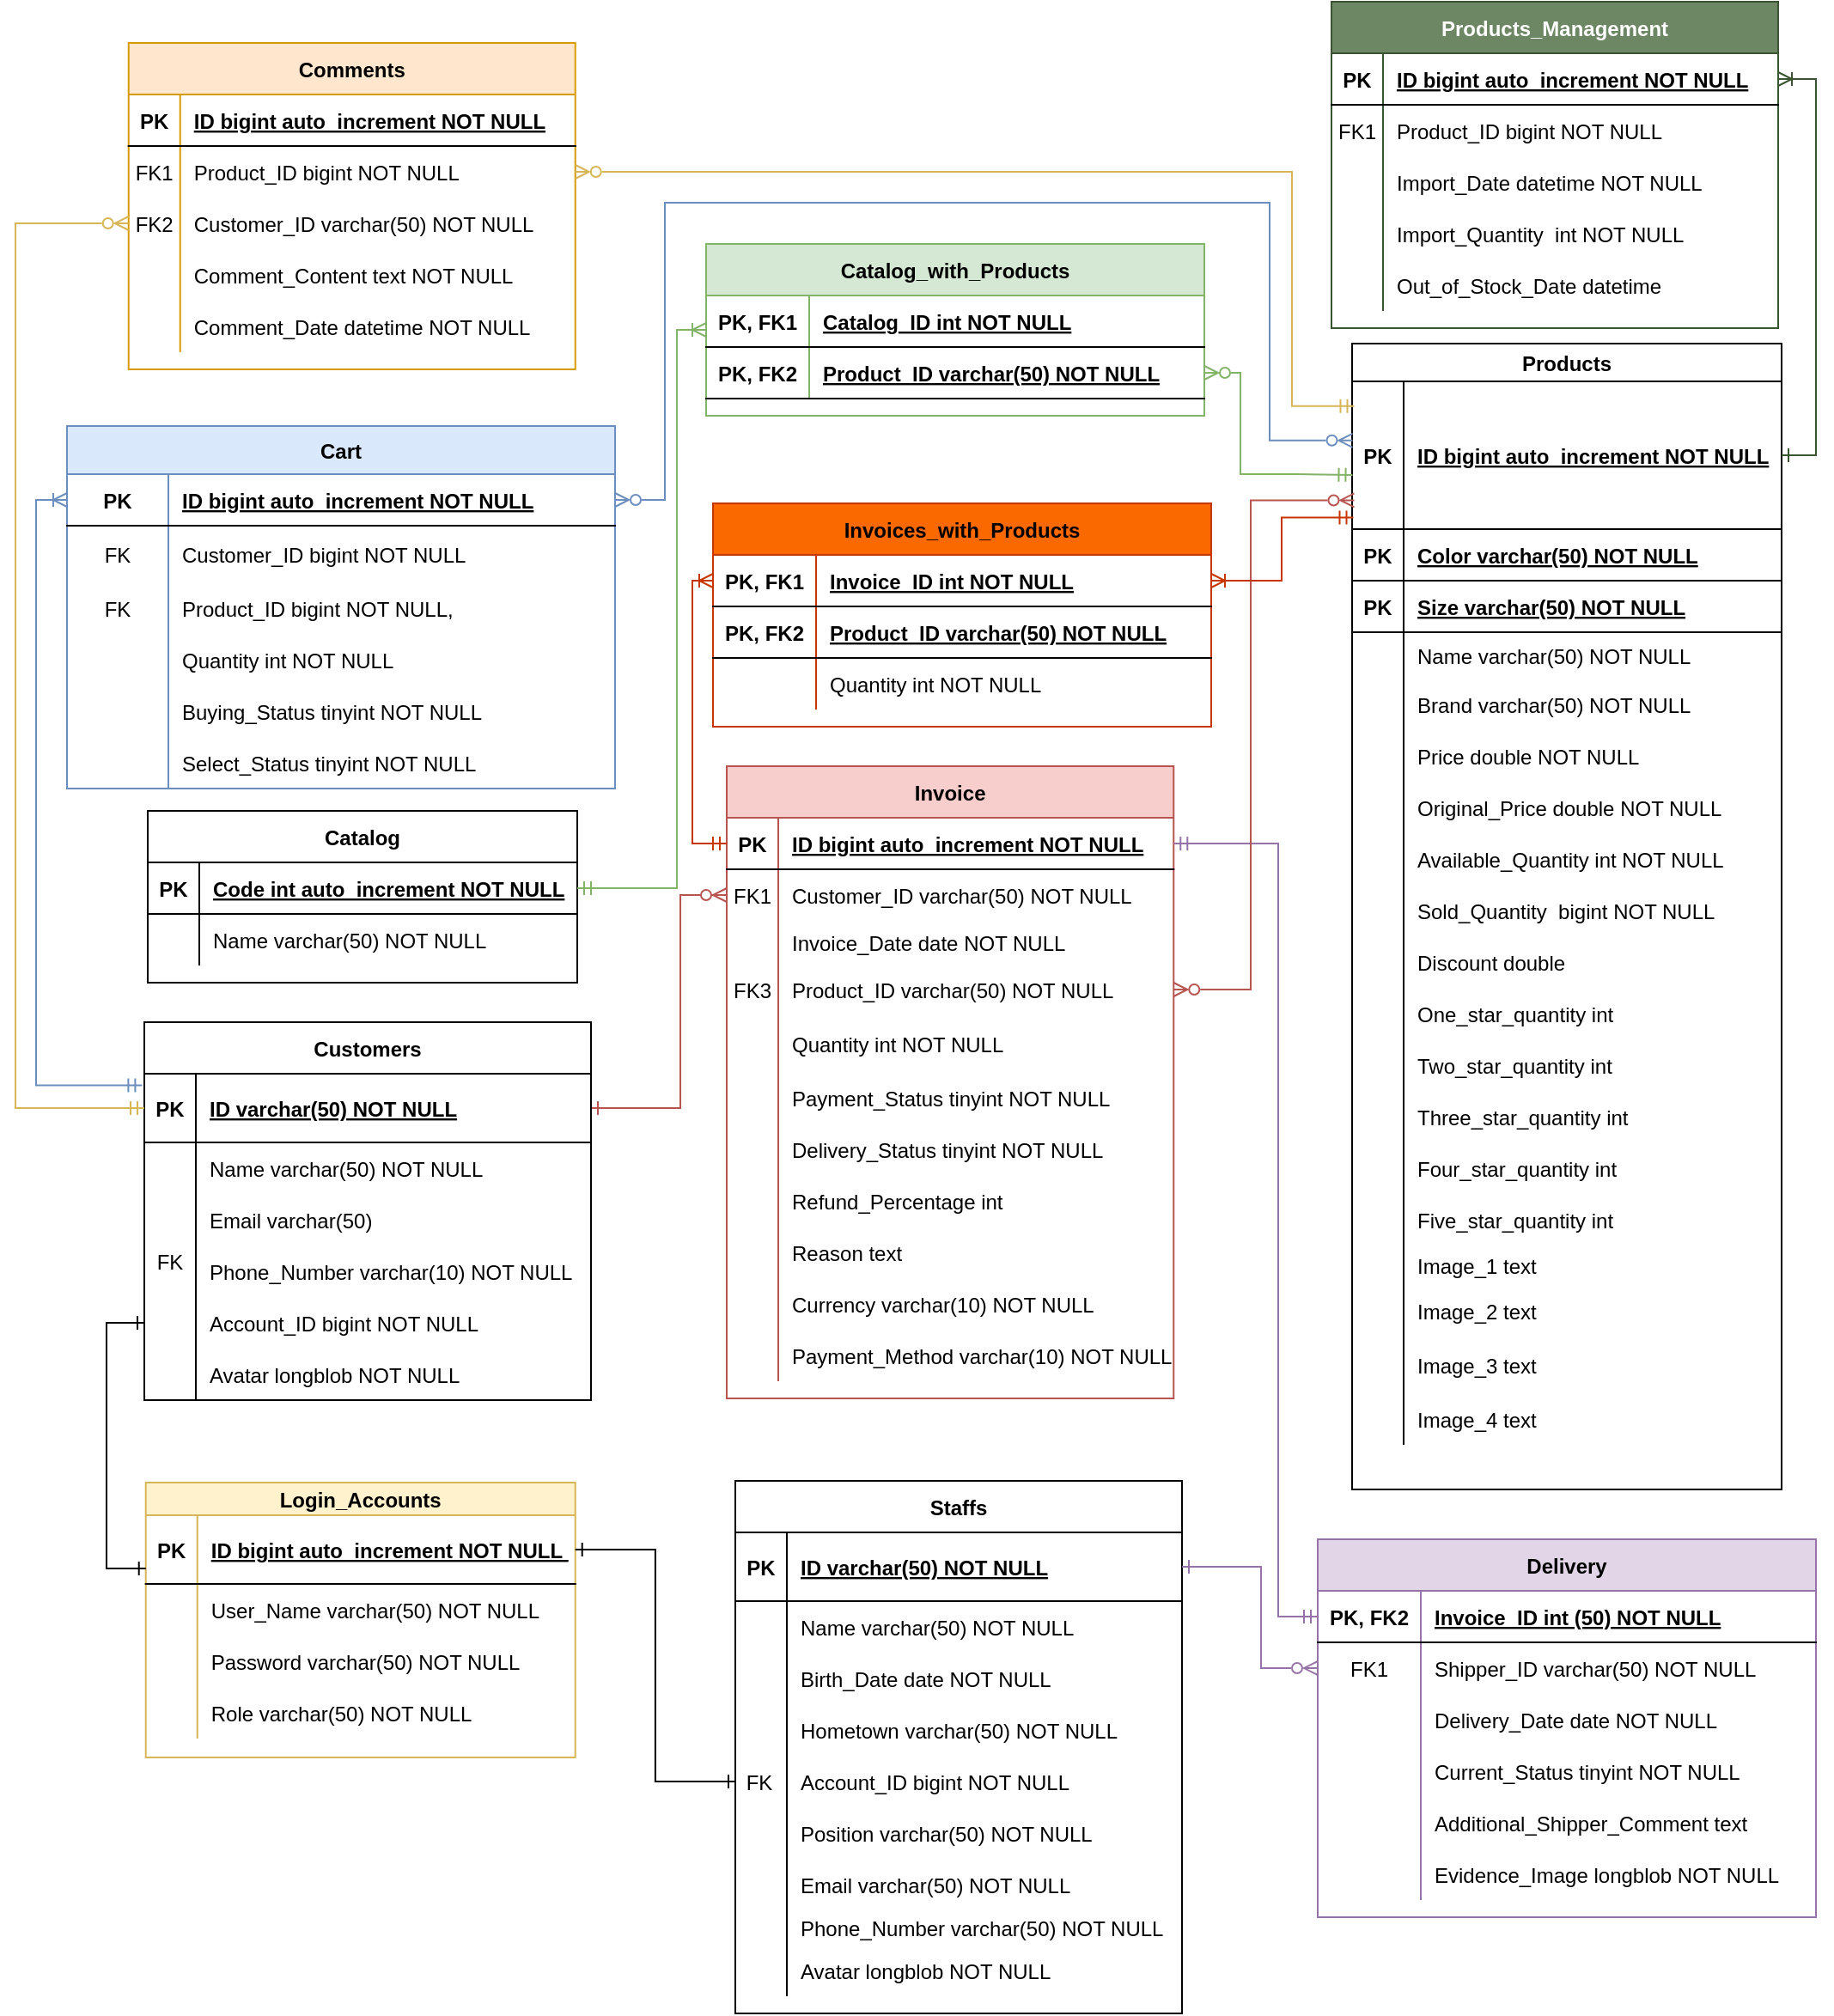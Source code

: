 <mxfile version="20.6.0" type="device"><diagram id="R2lEEEUBdFMjLlhIrx00" name="Page-1"><mxGraphModel dx="3292" dy="818" grid="1" gridSize="1" guides="1" tooltips="1" connect="1" arrows="1" fold="1" page="1" pageScale="1" pageWidth="2336" pageHeight="1654" math="0" shadow="0" extFonts="Permanent Marker^https://fonts.googleapis.com/css?family=Permanent+Marker"><root><mxCell id="0"/><mxCell id="1" parent="0"/><mxCell id="C-vyLk0tnHw3VtMMgP7b-1" value="" style="edgeStyle=orthogonalEdgeStyle;endArrow=ERzeroToMany;startArrow=ERone;endFill=1;startFill=0;entryX=0;entryY=0.5;entryDx=0;entryDy=0;rounded=0;fillColor=#f8cecc;strokeColor=#b85450;" parent="1" source="C-vyLk0tnHw3VtMMgP7b-24" target="C-vyLk0tnHw3VtMMgP7b-6" edge="1"><mxGeometry width="100" height="100" relative="1" as="geometry"><mxPoint x="-260.14" y="950" as="sourcePoint"/><mxPoint x="-160.14" y="850" as="targetPoint"/><Array as="points"><mxPoint x="-1118" y="656"/><mxPoint x="-1118" y="532"/></Array></mxGeometry></mxCell><mxCell id="C-vyLk0tnHw3VtMMgP7b-2" value="Invoice" style="shape=table;startSize=30;container=1;collapsible=1;childLayout=tableLayout;fixedRows=1;rowLines=0;fontStyle=1;align=center;resizeLast=1;fillColor=#f8cecc;strokeColor=#b85450;" parent="1" vertex="1"><mxGeometry x="-1091" y="457" width="260.14" height="368" as="geometry"/></mxCell><mxCell id="C-vyLk0tnHw3VtMMgP7b-3" value="" style="shape=partialRectangle;collapsible=0;dropTarget=0;pointerEvents=0;fillColor=none;points=[[0,0.5],[1,0.5]];portConstraint=eastwest;top=0;left=0;right=0;bottom=1;" parent="C-vyLk0tnHw3VtMMgP7b-2" vertex="1"><mxGeometry y="30" width="260.14" height="30" as="geometry"/></mxCell><mxCell id="C-vyLk0tnHw3VtMMgP7b-4" value="PK" style="shape=partialRectangle;overflow=hidden;connectable=0;fillColor=none;top=0;left=0;bottom=0;right=0;fontStyle=1;" parent="C-vyLk0tnHw3VtMMgP7b-3" vertex="1"><mxGeometry width="30" height="30" as="geometry"><mxRectangle width="30" height="30" as="alternateBounds"/></mxGeometry></mxCell><mxCell id="C-vyLk0tnHw3VtMMgP7b-5" value="ID bigint auto_increment NOT NULL" style="shape=partialRectangle;overflow=hidden;connectable=0;fillColor=none;top=0;left=0;bottom=0;right=0;align=left;spacingLeft=6;fontStyle=5;" parent="C-vyLk0tnHw3VtMMgP7b-3" vertex="1"><mxGeometry x="30" width="230.14" height="30" as="geometry"><mxRectangle width="230.14" height="30" as="alternateBounds"/></mxGeometry></mxCell><mxCell id="C-vyLk0tnHw3VtMMgP7b-6" value="" style="shape=partialRectangle;collapsible=0;dropTarget=0;pointerEvents=0;fillColor=none;points=[[0,0.5],[1,0.5]];portConstraint=eastwest;top=0;left=0;right=0;bottom=0;" parent="C-vyLk0tnHw3VtMMgP7b-2" vertex="1"><mxGeometry y="60" width="260.14" height="30" as="geometry"/></mxCell><mxCell id="C-vyLk0tnHw3VtMMgP7b-7" value="FK1" style="shape=partialRectangle;overflow=hidden;connectable=0;fillColor=none;top=0;left=0;bottom=0;right=0;" parent="C-vyLk0tnHw3VtMMgP7b-6" vertex="1"><mxGeometry width="30" height="30" as="geometry"><mxRectangle width="30" height="30" as="alternateBounds"/></mxGeometry></mxCell><mxCell id="C-vyLk0tnHw3VtMMgP7b-8" value="Customer_ID varchar(50) NOT NULL" style="shape=partialRectangle;overflow=hidden;connectable=0;fillColor=none;top=0;left=0;bottom=0;right=0;align=left;spacingLeft=6;" parent="C-vyLk0tnHw3VtMMgP7b-6" vertex="1"><mxGeometry x="30" width="230.14" height="30" as="geometry"><mxRectangle width="230.14" height="30" as="alternateBounds"/></mxGeometry></mxCell><mxCell id="C-vyLk0tnHw3VtMMgP7b-9" value="" style="shape=partialRectangle;collapsible=0;dropTarget=0;pointerEvents=0;fillColor=none;points=[[0,0.5],[1,0.5]];portConstraint=eastwest;top=0;left=0;right=0;bottom=0;" parent="C-vyLk0tnHw3VtMMgP7b-2" vertex="1"><mxGeometry y="90" width="260.14" height="25" as="geometry"/></mxCell><mxCell id="C-vyLk0tnHw3VtMMgP7b-10" value="" style="shape=partialRectangle;overflow=hidden;connectable=0;fillColor=none;top=0;left=0;bottom=0;right=0;" parent="C-vyLk0tnHw3VtMMgP7b-9" vertex="1"><mxGeometry width="30" height="25" as="geometry"><mxRectangle width="30" height="25" as="alternateBounds"/></mxGeometry></mxCell><mxCell id="C-vyLk0tnHw3VtMMgP7b-11" value="Invoice_Date date NOT NULL" style="shape=partialRectangle;overflow=hidden;connectable=0;fillColor=none;top=0;left=0;bottom=0;right=0;align=left;spacingLeft=6;" parent="C-vyLk0tnHw3VtMMgP7b-9" vertex="1"><mxGeometry x="30" width="230.14" height="25" as="geometry"><mxRectangle width="230.14" height="25" as="alternateBounds"/></mxGeometry></mxCell><mxCell id="oraXEkSC6bz6Uqji-P1P-4" value="" style="shape=tableRow;horizontal=0;startSize=0;swimlaneHead=0;swimlaneBody=0;fillColor=none;collapsible=0;dropTarget=0;points=[[0,0.5],[1,0.5]];portConstraint=eastwest;top=0;left=0;right=0;bottom=0;" parent="C-vyLk0tnHw3VtMMgP7b-2" vertex="1"><mxGeometry y="115" width="260.14" height="30" as="geometry"/></mxCell><mxCell id="oraXEkSC6bz6Uqji-P1P-5" value="FK3" style="shape=partialRectangle;connectable=0;fillColor=none;top=0;left=0;bottom=0;right=0;editable=1;overflow=hidden;" parent="oraXEkSC6bz6Uqji-P1P-4" vertex="1"><mxGeometry width="30" height="30" as="geometry"><mxRectangle width="30" height="30" as="alternateBounds"/></mxGeometry></mxCell><mxCell id="oraXEkSC6bz6Uqji-P1P-6" value="Product_ID varchar(50) NOT NULL" style="shape=partialRectangle;connectable=0;fillColor=none;top=0;left=0;bottom=0;right=0;align=left;spacingLeft=6;overflow=hidden;" parent="oraXEkSC6bz6Uqji-P1P-4" vertex="1"><mxGeometry x="30" width="230.14" height="30" as="geometry"><mxRectangle width="230.14" height="30" as="alternateBounds"/></mxGeometry></mxCell><mxCell id="oraXEkSC6bz6Uqji-P1P-8" value="" style="shape=tableRow;horizontal=0;startSize=0;swimlaneHead=0;swimlaneBody=0;fillColor=none;collapsible=0;dropTarget=0;points=[[0,0.5],[1,0.5]];portConstraint=eastwest;top=0;left=0;right=0;bottom=0;" parent="C-vyLk0tnHw3VtMMgP7b-2" vertex="1"><mxGeometry y="145" width="260.14" height="33" as="geometry"/></mxCell><mxCell id="oraXEkSC6bz6Uqji-P1P-9" value="" style="shape=partialRectangle;connectable=0;fillColor=none;top=0;left=0;bottom=0;right=0;editable=1;overflow=hidden;" parent="oraXEkSC6bz6Uqji-P1P-8" vertex="1"><mxGeometry width="30" height="33" as="geometry"><mxRectangle width="30" height="33" as="alternateBounds"/></mxGeometry></mxCell><mxCell id="oraXEkSC6bz6Uqji-P1P-10" value="Quantity int NOT NULL" style="shape=partialRectangle;connectable=0;fillColor=none;top=0;left=0;bottom=0;right=0;align=left;spacingLeft=6;overflow=hidden;" parent="oraXEkSC6bz6Uqji-P1P-8" vertex="1"><mxGeometry x="30" width="230.14" height="33" as="geometry"><mxRectangle width="230.14" height="33" as="alternateBounds"/></mxGeometry></mxCell><mxCell id="-poa9u2JodqeZniCWSP7-172" value="" style="shape=tableRow;horizontal=0;startSize=0;swimlaneHead=0;swimlaneBody=0;fillColor=none;collapsible=0;dropTarget=0;points=[[0,0.5],[1,0.5]];portConstraint=eastwest;top=0;left=0;right=0;bottom=0;" parent="C-vyLk0tnHw3VtMMgP7b-2" vertex="1"><mxGeometry y="178" width="260.14" height="30" as="geometry"/></mxCell><mxCell id="-poa9u2JodqeZniCWSP7-173" value="" style="shape=partialRectangle;connectable=0;fillColor=none;top=0;left=0;bottom=0;right=0;editable=1;overflow=hidden;" parent="-poa9u2JodqeZniCWSP7-172" vertex="1"><mxGeometry width="30" height="30" as="geometry"><mxRectangle width="30" height="30" as="alternateBounds"/></mxGeometry></mxCell><mxCell id="-poa9u2JodqeZniCWSP7-174" value="Payment_Status tinyint NOT NULL" style="shape=partialRectangle;connectable=0;fillColor=none;top=0;left=0;bottom=0;right=0;align=left;spacingLeft=6;overflow=hidden;" parent="-poa9u2JodqeZniCWSP7-172" vertex="1"><mxGeometry x="30" width="230.14" height="30" as="geometry"><mxRectangle width="230.14" height="30" as="alternateBounds"/></mxGeometry></mxCell><mxCell id="kjXJg3V_qnYKlFvjMSAF-1" value="" style="shape=tableRow;horizontal=0;startSize=0;swimlaneHead=0;swimlaneBody=0;fillColor=none;collapsible=0;dropTarget=0;points=[[0,0.5],[1,0.5]];portConstraint=eastwest;top=0;left=0;right=0;bottom=0;" parent="C-vyLk0tnHw3VtMMgP7b-2" vertex="1"><mxGeometry y="208" width="260.14" height="30" as="geometry"/></mxCell><mxCell id="kjXJg3V_qnYKlFvjMSAF-2" value="" style="shape=partialRectangle;connectable=0;fillColor=none;top=0;left=0;bottom=0;right=0;editable=1;overflow=hidden;" parent="kjXJg3V_qnYKlFvjMSAF-1" vertex="1"><mxGeometry width="30" height="30" as="geometry"><mxRectangle width="30" height="30" as="alternateBounds"/></mxGeometry></mxCell><mxCell id="kjXJg3V_qnYKlFvjMSAF-3" value="Delivery_Status tinyint NOT NULL" style="shape=partialRectangle;connectable=0;fillColor=none;top=0;left=0;bottom=0;right=0;align=left;spacingLeft=6;overflow=hidden;" parent="kjXJg3V_qnYKlFvjMSAF-1" vertex="1"><mxGeometry x="30" width="230.14" height="30" as="geometry"><mxRectangle width="230.14" height="30" as="alternateBounds"/></mxGeometry></mxCell><mxCell id="kjXJg3V_qnYKlFvjMSAF-4" value="" style="shape=tableRow;horizontal=0;startSize=0;swimlaneHead=0;swimlaneBody=0;fillColor=none;collapsible=0;dropTarget=0;points=[[0,0.5],[1,0.5]];portConstraint=eastwest;top=0;left=0;right=0;bottom=0;" parent="C-vyLk0tnHw3VtMMgP7b-2" vertex="1"><mxGeometry y="238" width="260.14" height="30" as="geometry"/></mxCell><mxCell id="kjXJg3V_qnYKlFvjMSAF-5" value="" style="shape=partialRectangle;connectable=0;fillColor=none;top=0;left=0;bottom=0;right=0;editable=1;overflow=hidden;" parent="kjXJg3V_qnYKlFvjMSAF-4" vertex="1"><mxGeometry width="30" height="30" as="geometry"><mxRectangle width="30" height="30" as="alternateBounds"/></mxGeometry></mxCell><mxCell id="kjXJg3V_qnYKlFvjMSAF-6" value="Refund_Percentage int" style="shape=partialRectangle;connectable=0;fillColor=none;top=0;left=0;bottom=0;right=0;align=left;spacingLeft=6;overflow=hidden;" parent="kjXJg3V_qnYKlFvjMSAF-4" vertex="1"><mxGeometry x="30" width="230.14" height="30" as="geometry"><mxRectangle width="230.14" height="30" as="alternateBounds"/></mxGeometry></mxCell><mxCell id="kjXJg3V_qnYKlFvjMSAF-7" value="" style="shape=tableRow;horizontal=0;startSize=0;swimlaneHead=0;swimlaneBody=0;fillColor=none;collapsible=0;dropTarget=0;points=[[0,0.5],[1,0.5]];portConstraint=eastwest;top=0;left=0;right=0;bottom=0;" parent="C-vyLk0tnHw3VtMMgP7b-2" vertex="1"><mxGeometry y="268" width="260.14" height="30" as="geometry"/></mxCell><mxCell id="kjXJg3V_qnYKlFvjMSAF-8" value="" style="shape=partialRectangle;connectable=0;fillColor=none;top=0;left=0;bottom=0;right=0;editable=1;overflow=hidden;" parent="kjXJg3V_qnYKlFvjMSAF-7" vertex="1"><mxGeometry width="30" height="30" as="geometry"><mxRectangle width="30" height="30" as="alternateBounds"/></mxGeometry></mxCell><mxCell id="kjXJg3V_qnYKlFvjMSAF-9" value="Reason text " style="shape=partialRectangle;connectable=0;fillColor=none;top=0;left=0;bottom=0;right=0;align=left;spacingLeft=6;overflow=hidden;" parent="kjXJg3V_qnYKlFvjMSAF-7" vertex="1"><mxGeometry x="30" width="230.14" height="30" as="geometry"><mxRectangle width="230.14" height="30" as="alternateBounds"/></mxGeometry></mxCell><mxCell id="RCIuFJIYRHf9HdgjiF4V-1" value="" style="shape=tableRow;horizontal=0;startSize=0;swimlaneHead=0;swimlaneBody=0;fillColor=none;collapsible=0;dropTarget=0;points=[[0,0.5],[1,0.5]];portConstraint=eastwest;top=0;left=0;right=0;bottom=0;" parent="C-vyLk0tnHw3VtMMgP7b-2" vertex="1"><mxGeometry y="298" width="260.14" height="30" as="geometry"/></mxCell><mxCell id="RCIuFJIYRHf9HdgjiF4V-2" value="" style="shape=partialRectangle;connectable=0;fillColor=none;top=0;left=0;bottom=0;right=0;editable=1;overflow=hidden;" parent="RCIuFJIYRHf9HdgjiF4V-1" vertex="1"><mxGeometry width="30" height="30" as="geometry"><mxRectangle width="30" height="30" as="alternateBounds"/></mxGeometry></mxCell><mxCell id="RCIuFJIYRHf9HdgjiF4V-3" value="Currency varchar(10) NOT NULL" style="shape=partialRectangle;connectable=0;fillColor=none;top=0;left=0;bottom=0;right=0;align=left;spacingLeft=6;overflow=hidden;" parent="RCIuFJIYRHf9HdgjiF4V-1" vertex="1"><mxGeometry x="30" width="230.14" height="30" as="geometry"><mxRectangle width="230.14" height="30" as="alternateBounds"/></mxGeometry></mxCell><mxCell id="RCIuFJIYRHf9HdgjiF4V-7" value="" style="shape=tableRow;horizontal=0;startSize=0;swimlaneHead=0;swimlaneBody=0;fillColor=none;collapsible=0;dropTarget=0;points=[[0,0.5],[1,0.5]];portConstraint=eastwest;top=0;left=0;right=0;bottom=0;" parent="C-vyLk0tnHw3VtMMgP7b-2" vertex="1"><mxGeometry y="328" width="260.14" height="30" as="geometry"/></mxCell><mxCell id="RCIuFJIYRHf9HdgjiF4V-8" value="" style="shape=partialRectangle;connectable=0;fillColor=none;top=0;left=0;bottom=0;right=0;editable=1;overflow=hidden;" parent="RCIuFJIYRHf9HdgjiF4V-7" vertex="1"><mxGeometry width="30" height="30" as="geometry"><mxRectangle width="30" height="30" as="alternateBounds"/></mxGeometry></mxCell><mxCell id="RCIuFJIYRHf9HdgjiF4V-9" value="Payment_Method varchar(10) NOT NULL" style="shape=partialRectangle;connectable=0;fillColor=none;top=0;left=0;bottom=0;right=0;align=left;spacingLeft=6;overflow=hidden;" parent="RCIuFJIYRHf9HdgjiF4V-7" vertex="1"><mxGeometry x="30" width="230.14" height="30" as="geometry"><mxRectangle width="230.14" height="30" as="alternateBounds"/></mxGeometry></mxCell><mxCell id="C-vyLk0tnHw3VtMMgP7b-13" value="Delivery" style="shape=table;startSize=30;container=1;collapsible=1;childLayout=tableLayout;fixedRows=1;rowLines=0;fontStyle=1;align=center;resizeLast=1;fillColor=#e1d5e7;strokeColor=#9673a6;" parent="1" vertex="1"><mxGeometry x="-747" y="907" width="290" height="220" as="geometry"/></mxCell><mxCell id="-poa9u2JodqeZniCWSP7-147" value="" style="shape=tableRow;horizontal=0;startSize=0;swimlaneHead=0;swimlaneBody=0;fillColor=none;collapsible=0;dropTarget=0;points=[[0,0.5],[1,0.5]];portConstraint=eastwest;top=0;left=0;right=0;bottom=1;" parent="C-vyLk0tnHw3VtMMgP7b-13" vertex="1"><mxGeometry y="30" width="290" height="30" as="geometry"/></mxCell><mxCell id="-poa9u2JodqeZniCWSP7-148" value="PK, FK2" style="shape=partialRectangle;connectable=0;fillColor=none;top=0;left=0;bottom=0;right=0;fontStyle=1;overflow=hidden;" parent="-poa9u2JodqeZniCWSP7-147" vertex="1"><mxGeometry width="60" height="30" as="geometry"><mxRectangle width="60" height="30" as="alternateBounds"/></mxGeometry></mxCell><mxCell id="-poa9u2JodqeZniCWSP7-149" value="Invoice_ID int (50) NOT NULL" style="shape=partialRectangle;connectable=0;fillColor=none;top=0;left=0;bottom=0;right=0;align=left;spacingLeft=6;fontStyle=5;overflow=hidden;" parent="-poa9u2JodqeZniCWSP7-147" vertex="1"><mxGeometry x="60" width="230" height="30" as="geometry"><mxRectangle width="230" height="30" as="alternateBounds"/></mxGeometry></mxCell><mxCell id="-poa9u2JodqeZniCWSP7-154" value="" style="shape=tableRow;horizontal=0;startSize=0;swimlaneHead=0;swimlaneBody=0;fillColor=none;collapsible=0;dropTarget=0;points=[[0,0.5],[1,0.5]];portConstraint=eastwest;top=0;left=0;right=0;bottom=0;" parent="C-vyLk0tnHw3VtMMgP7b-13" vertex="1"><mxGeometry y="60" width="290" height="30" as="geometry"/></mxCell><mxCell id="-poa9u2JodqeZniCWSP7-155" value="FK1" style="shape=partialRectangle;connectable=0;fillColor=none;top=0;left=0;bottom=0;right=0;editable=1;overflow=hidden;" parent="-poa9u2JodqeZniCWSP7-154" vertex="1"><mxGeometry width="60" height="30" as="geometry"><mxRectangle width="60" height="30" as="alternateBounds"/></mxGeometry></mxCell><mxCell id="-poa9u2JodqeZniCWSP7-156" value="Shipper_ID varchar(50) NOT NULL" style="shape=partialRectangle;connectable=0;fillColor=none;top=0;left=0;bottom=0;right=0;align=left;spacingLeft=6;overflow=hidden;" parent="-poa9u2JodqeZniCWSP7-154" vertex="1"><mxGeometry x="60" width="230" height="30" as="geometry"><mxRectangle width="230" height="30" as="alternateBounds"/></mxGeometry></mxCell><mxCell id="C-vyLk0tnHw3VtMMgP7b-20" value="" style="shape=partialRectangle;collapsible=0;dropTarget=0;pointerEvents=0;fillColor=none;points=[[0,0.5],[1,0.5]];portConstraint=eastwest;top=0;left=0;right=0;bottom=0;" parent="C-vyLk0tnHw3VtMMgP7b-13" vertex="1"><mxGeometry y="90" width="290" height="30" as="geometry"/></mxCell><mxCell id="C-vyLk0tnHw3VtMMgP7b-21" value="" style="shape=partialRectangle;overflow=hidden;connectable=0;fillColor=none;top=0;left=0;bottom=0;right=0;" parent="C-vyLk0tnHw3VtMMgP7b-20" vertex="1"><mxGeometry width="60" height="30" as="geometry"><mxRectangle width="60" height="30" as="alternateBounds"/></mxGeometry></mxCell><mxCell id="C-vyLk0tnHw3VtMMgP7b-22" value="Delivery_Date date NOT NULL" style="shape=partialRectangle;overflow=hidden;connectable=0;fillColor=none;top=0;left=0;bottom=0;right=0;align=left;spacingLeft=6;" parent="C-vyLk0tnHw3VtMMgP7b-20" vertex="1"><mxGeometry x="60" width="230" height="30" as="geometry"><mxRectangle width="230" height="30" as="alternateBounds"/></mxGeometry></mxCell><mxCell id="yamQLb_a9QvvPIGgpK42-28" value="" style="shape=tableRow;horizontal=0;startSize=0;swimlaneHead=0;swimlaneBody=0;fillColor=none;collapsible=0;dropTarget=0;points=[[0,0.5],[1,0.5]];portConstraint=eastwest;top=0;left=0;right=0;bottom=0;" parent="C-vyLk0tnHw3VtMMgP7b-13" vertex="1"><mxGeometry y="120" width="290" height="30" as="geometry"/></mxCell><mxCell id="yamQLb_a9QvvPIGgpK42-29" value="" style="shape=partialRectangle;connectable=0;fillColor=none;top=0;left=0;bottom=0;right=0;editable=1;overflow=hidden;" parent="yamQLb_a9QvvPIGgpK42-28" vertex="1"><mxGeometry width="60" height="30" as="geometry"><mxRectangle width="60" height="30" as="alternateBounds"/></mxGeometry></mxCell><mxCell id="yamQLb_a9QvvPIGgpK42-30" value="Current_Status tinyint NOT NULL" style="shape=partialRectangle;connectable=0;fillColor=none;top=0;left=0;bottom=0;right=0;align=left;spacingLeft=6;overflow=hidden;" parent="yamQLb_a9QvvPIGgpK42-28" vertex="1"><mxGeometry x="60" width="230" height="30" as="geometry"><mxRectangle width="230" height="30" as="alternateBounds"/></mxGeometry></mxCell><mxCell id="w_LTS4fwflrYtN4V23j_-18" value="" style="shape=tableRow;horizontal=0;startSize=0;swimlaneHead=0;swimlaneBody=0;fillColor=none;collapsible=0;dropTarget=0;points=[[0,0.5],[1,0.5]];portConstraint=eastwest;top=0;left=0;right=0;bottom=0;" vertex="1" parent="C-vyLk0tnHw3VtMMgP7b-13"><mxGeometry y="150" width="290" height="30" as="geometry"/></mxCell><mxCell id="w_LTS4fwflrYtN4V23j_-19" value="" style="shape=partialRectangle;connectable=0;fillColor=none;top=0;left=0;bottom=0;right=0;editable=1;overflow=hidden;" vertex="1" parent="w_LTS4fwflrYtN4V23j_-18"><mxGeometry width="60" height="30" as="geometry"><mxRectangle width="60" height="30" as="alternateBounds"/></mxGeometry></mxCell><mxCell id="w_LTS4fwflrYtN4V23j_-20" value="Additional_Shipper_Comment text" style="shape=partialRectangle;connectable=0;fillColor=none;top=0;left=0;bottom=0;right=0;align=left;spacingLeft=6;overflow=hidden;" vertex="1" parent="w_LTS4fwflrYtN4V23j_-18"><mxGeometry x="60" width="230" height="30" as="geometry"><mxRectangle width="230" height="30" as="alternateBounds"/></mxGeometry></mxCell><mxCell id="w_LTS4fwflrYtN4V23j_-21" value="" style="shape=tableRow;horizontal=0;startSize=0;swimlaneHead=0;swimlaneBody=0;fillColor=none;collapsible=0;dropTarget=0;points=[[0,0.5],[1,0.5]];portConstraint=eastwest;top=0;left=0;right=0;bottom=0;" vertex="1" parent="C-vyLk0tnHw3VtMMgP7b-13"><mxGeometry y="180" width="290" height="30" as="geometry"/></mxCell><mxCell id="w_LTS4fwflrYtN4V23j_-22" value="" style="shape=partialRectangle;connectable=0;fillColor=none;top=0;left=0;bottom=0;right=0;editable=1;overflow=hidden;" vertex="1" parent="w_LTS4fwflrYtN4V23j_-21"><mxGeometry width="60" height="30" as="geometry"><mxRectangle width="60" height="30" as="alternateBounds"/></mxGeometry></mxCell><mxCell id="w_LTS4fwflrYtN4V23j_-23" value="Evidence_Image longblob NOT NULL" style="shape=partialRectangle;connectable=0;fillColor=none;top=0;left=0;bottom=0;right=0;align=left;spacingLeft=6;overflow=hidden;" vertex="1" parent="w_LTS4fwflrYtN4V23j_-21"><mxGeometry x="60" width="230" height="30" as="geometry"><mxRectangle width="230" height="30" as="alternateBounds"/></mxGeometry></mxCell><mxCell id="C-vyLk0tnHw3VtMMgP7b-23" value="Customers" style="shape=table;startSize=30;container=1;collapsible=1;childLayout=tableLayout;fixedRows=1;rowLines=0;fontStyle=1;align=center;resizeLast=1;" parent="1" vertex="1"><mxGeometry x="-1430" y="606" width="260" height="220" as="geometry"><mxRectangle x="-1250" y="390" width="100" height="30" as="alternateBounds"/></mxGeometry></mxCell><mxCell id="C-vyLk0tnHw3VtMMgP7b-24" value="" style="shape=partialRectangle;collapsible=0;dropTarget=0;pointerEvents=0;fillColor=none;points=[[0,0.5],[1,0.5]];portConstraint=eastwest;top=0;left=0;right=0;bottom=1;" parent="C-vyLk0tnHw3VtMMgP7b-23" vertex="1"><mxGeometry y="30" width="260" height="40" as="geometry"/></mxCell><mxCell id="C-vyLk0tnHw3VtMMgP7b-25" value="PK" style="shape=partialRectangle;overflow=hidden;connectable=0;fillColor=none;top=0;left=0;bottom=0;right=0;fontStyle=1;" parent="C-vyLk0tnHw3VtMMgP7b-24" vertex="1"><mxGeometry width="30" height="40" as="geometry"><mxRectangle width="30" height="40" as="alternateBounds"/></mxGeometry></mxCell><mxCell id="C-vyLk0tnHw3VtMMgP7b-26" value="ID varchar(50) NOT NULL" style="shape=partialRectangle;overflow=hidden;connectable=0;fillColor=none;top=0;left=0;bottom=0;right=0;align=left;spacingLeft=6;fontStyle=5;" parent="C-vyLk0tnHw3VtMMgP7b-24" vertex="1"><mxGeometry x="30" width="230" height="40" as="geometry"><mxRectangle width="230" height="40" as="alternateBounds"/></mxGeometry></mxCell><mxCell id="C-vyLk0tnHw3VtMMgP7b-27" value="" style="shape=partialRectangle;collapsible=0;dropTarget=0;pointerEvents=0;fillColor=none;points=[[0,0.5],[1,0.5]];portConstraint=eastwest;top=0;left=0;right=0;bottom=0;" parent="C-vyLk0tnHw3VtMMgP7b-23" vertex="1"><mxGeometry y="70" width="260" height="30" as="geometry"/></mxCell><mxCell id="C-vyLk0tnHw3VtMMgP7b-28" value="" style="shape=partialRectangle;overflow=hidden;connectable=0;fillColor=none;top=0;left=0;bottom=0;right=0;" parent="C-vyLk0tnHw3VtMMgP7b-27" vertex="1"><mxGeometry width="30" height="30" as="geometry"><mxRectangle width="30" height="30" as="alternateBounds"/></mxGeometry></mxCell><mxCell id="C-vyLk0tnHw3VtMMgP7b-29" value="Name varchar(50) NOT NULL" style="shape=partialRectangle;overflow=hidden;connectable=0;fillColor=none;top=0;left=0;bottom=0;right=0;align=left;spacingLeft=6;" parent="C-vyLk0tnHw3VtMMgP7b-27" vertex="1"><mxGeometry x="30" width="230" height="30" as="geometry"><mxRectangle width="230" height="30" as="alternateBounds"/></mxGeometry></mxCell><mxCell id="-poa9u2JodqeZniCWSP7-129" value="" style="shape=tableRow;horizontal=0;startSize=0;swimlaneHead=0;swimlaneBody=0;fillColor=none;collapsible=0;dropTarget=0;points=[[0,0.5],[1,0.5]];portConstraint=eastwest;top=0;left=0;right=0;bottom=0;" parent="C-vyLk0tnHw3VtMMgP7b-23" vertex="1"><mxGeometry y="100" width="260" height="30" as="geometry"/></mxCell><mxCell id="-poa9u2JodqeZniCWSP7-130" value="" style="shape=partialRectangle;connectable=0;fillColor=none;top=0;left=0;bottom=0;right=0;editable=1;overflow=hidden;" parent="-poa9u2JodqeZniCWSP7-129" vertex="1"><mxGeometry width="30" height="30" as="geometry"><mxRectangle width="30" height="30" as="alternateBounds"/></mxGeometry></mxCell><mxCell id="-poa9u2JodqeZniCWSP7-131" value="Email varchar(50) " style="shape=partialRectangle;connectable=0;fillColor=none;top=0;left=0;bottom=0;right=0;align=left;spacingLeft=6;overflow=hidden;" parent="-poa9u2JodqeZniCWSP7-129" vertex="1"><mxGeometry x="30" width="230" height="30" as="geometry"><mxRectangle width="230" height="30" as="alternateBounds"/></mxGeometry></mxCell><mxCell id="-poa9u2JodqeZniCWSP7-136" value="" style="shape=tableRow;horizontal=0;startSize=0;swimlaneHead=0;swimlaneBody=0;fillColor=none;collapsible=0;dropTarget=0;points=[[0,0.5],[1,0.5]];portConstraint=eastwest;top=0;left=0;right=0;bottom=0;" parent="C-vyLk0tnHw3VtMMgP7b-23" vertex="1"><mxGeometry y="130" width="260" height="30" as="geometry"/></mxCell><mxCell id="-poa9u2JodqeZniCWSP7-137" value="" style="shape=partialRectangle;connectable=0;fillColor=none;top=0;left=0;bottom=0;right=0;editable=1;overflow=hidden;" parent="-poa9u2JodqeZniCWSP7-136" vertex="1"><mxGeometry width="30" height="30" as="geometry"><mxRectangle width="30" height="30" as="alternateBounds"/></mxGeometry></mxCell><mxCell id="-poa9u2JodqeZniCWSP7-138" value="Phone_Number varchar(10) NOT NULL" style="shape=partialRectangle;connectable=0;fillColor=none;top=0;left=0;bottom=0;right=0;align=left;spacingLeft=6;overflow=hidden;" parent="-poa9u2JodqeZniCWSP7-136" vertex="1"><mxGeometry x="30" width="230" height="30" as="geometry"><mxRectangle width="230" height="30" as="alternateBounds"/></mxGeometry></mxCell><mxCell id="Q68PZslQ_yQtori0MZ1B-1" value="" style="shape=tableRow;horizontal=0;startSize=0;swimlaneHead=0;swimlaneBody=0;fillColor=none;collapsible=0;dropTarget=0;points=[[0,0.5],[1,0.5]];portConstraint=eastwest;top=0;left=0;right=0;bottom=0;" parent="C-vyLk0tnHw3VtMMgP7b-23" vertex="1"><mxGeometry y="160" width="260" height="30" as="geometry"/></mxCell><mxCell id="Q68PZslQ_yQtori0MZ1B-2" value="" style="shape=partialRectangle;connectable=0;fillColor=none;top=0;left=0;bottom=0;right=0;editable=1;overflow=hidden;" parent="Q68PZslQ_yQtori0MZ1B-1" vertex="1"><mxGeometry width="30" height="30" as="geometry"><mxRectangle width="30" height="30" as="alternateBounds"/></mxGeometry></mxCell><mxCell id="Q68PZslQ_yQtori0MZ1B-3" value="Account_ID bigint NOT NULL" style="shape=partialRectangle;connectable=0;fillColor=none;top=0;left=0;bottom=0;right=0;align=left;spacingLeft=6;overflow=hidden;" parent="Q68PZslQ_yQtori0MZ1B-1" vertex="1"><mxGeometry x="30" width="230" height="30" as="geometry"><mxRectangle width="230" height="30" as="alternateBounds"/></mxGeometry></mxCell><mxCell id="oraXEkSC6bz6Uqji-P1P-17" value="" style="shape=tableRow;horizontal=0;startSize=0;swimlaneHead=0;swimlaneBody=0;fillColor=none;collapsible=0;dropTarget=0;points=[[0,0.5],[1,0.5]];portConstraint=eastwest;top=0;left=0;right=0;bottom=0;" parent="C-vyLk0tnHw3VtMMgP7b-23" vertex="1"><mxGeometry y="190" width="260" height="30" as="geometry"/></mxCell><mxCell id="oraXEkSC6bz6Uqji-P1P-18" value="" style="shape=partialRectangle;connectable=0;fillColor=none;top=0;left=0;bottom=0;right=0;editable=1;overflow=hidden;" parent="oraXEkSC6bz6Uqji-P1P-17" vertex="1"><mxGeometry width="30" height="30" as="geometry"><mxRectangle width="30" height="30" as="alternateBounds"/></mxGeometry></mxCell><mxCell id="oraXEkSC6bz6Uqji-P1P-19" value="Avatar longblob NOT NULL" style="shape=partialRectangle;connectable=0;fillColor=none;top=0;left=0;bottom=0;right=0;align=left;spacingLeft=6;overflow=hidden;" parent="oraXEkSC6bz6Uqji-P1P-17" vertex="1"><mxGeometry x="30" width="230" height="30" as="geometry"><mxRectangle width="230" height="30" as="alternateBounds"/></mxGeometry></mxCell><mxCell id="-poa9u2JodqeZniCWSP7-1" value="Products" style="shape=table;startSize=22;container=1;collapsible=1;childLayout=tableLayout;fixedRows=1;rowLines=0;fontStyle=1;align=center;resizeLast=1;" parent="1" vertex="1"><mxGeometry x="-727" y="211" width="250" height="667" as="geometry"/></mxCell><mxCell id="-poa9u2JodqeZniCWSP7-2" value="" style="shape=partialRectangle;collapsible=0;dropTarget=0;pointerEvents=0;fillColor=none;points=[[0,0.5],[1,0.5]];portConstraint=eastwest;top=0;left=0;right=0;bottom=1;" parent="-poa9u2JodqeZniCWSP7-1" vertex="1"><mxGeometry y="22" width="250" height="86" as="geometry"/></mxCell><mxCell id="-poa9u2JodqeZniCWSP7-3" value="PK" style="shape=partialRectangle;overflow=hidden;connectable=0;fillColor=none;top=0;left=0;bottom=0;right=0;fontStyle=1;" parent="-poa9u2JodqeZniCWSP7-2" vertex="1"><mxGeometry width="30" height="86" as="geometry"><mxRectangle width="30" height="86" as="alternateBounds"/></mxGeometry></mxCell><mxCell id="-poa9u2JodqeZniCWSP7-4" value="ID bigint auto_increment NOT NULL" style="shape=partialRectangle;overflow=hidden;connectable=0;fillColor=none;top=0;left=0;bottom=0;right=0;align=left;spacingLeft=6;fontStyle=5;" parent="-poa9u2JodqeZniCWSP7-2" vertex="1"><mxGeometry x="30" width="220" height="86" as="geometry"><mxRectangle width="220" height="86" as="alternateBounds"/></mxGeometry></mxCell><mxCell id="w_bzjInNPmjYEfDguO90-15" value="" style="shape=tableRow;horizontal=0;startSize=0;swimlaneHead=0;swimlaneBody=0;fillColor=none;collapsible=0;dropTarget=0;points=[[0,0.5],[1,0.5]];portConstraint=eastwest;top=0;left=0;right=0;bottom=1;" parent="-poa9u2JodqeZniCWSP7-1" vertex="1"><mxGeometry y="108" width="250" height="30" as="geometry"/></mxCell><mxCell id="w_bzjInNPmjYEfDguO90-16" value="PK" style="shape=partialRectangle;connectable=0;fillColor=none;top=0;left=0;bottom=0;right=0;fontStyle=1;overflow=hidden;" parent="w_bzjInNPmjYEfDguO90-15" vertex="1"><mxGeometry width="30" height="30" as="geometry"><mxRectangle width="30" height="30" as="alternateBounds"/></mxGeometry></mxCell><mxCell id="w_bzjInNPmjYEfDguO90-17" value="Color varchar(50) NOT NULL" style="shape=partialRectangle;connectable=0;fillColor=none;top=0;left=0;bottom=0;right=0;align=left;spacingLeft=6;fontStyle=5;overflow=hidden;" parent="w_bzjInNPmjYEfDguO90-15" vertex="1"><mxGeometry x="30" width="220" height="30" as="geometry"><mxRectangle width="220" height="30" as="alternateBounds"/></mxGeometry></mxCell><mxCell id="w_bzjInNPmjYEfDguO90-8" value="" style="shape=tableRow;horizontal=0;startSize=0;swimlaneHead=0;swimlaneBody=0;fillColor=none;collapsible=0;dropTarget=0;points=[[0,0.5],[1,0.5]];portConstraint=eastwest;top=0;left=0;right=0;bottom=1;" parent="-poa9u2JodqeZniCWSP7-1" vertex="1"><mxGeometry y="138" width="250" height="30" as="geometry"/></mxCell><mxCell id="w_bzjInNPmjYEfDguO90-9" value="PK" style="shape=partialRectangle;connectable=0;fillColor=none;top=0;left=0;bottom=0;right=0;fontStyle=1;overflow=hidden;" parent="w_bzjInNPmjYEfDguO90-8" vertex="1"><mxGeometry width="30" height="30" as="geometry"><mxRectangle width="30" height="30" as="alternateBounds"/></mxGeometry></mxCell><mxCell id="w_bzjInNPmjYEfDguO90-10" value="Size varchar(50) NOT NULL" style="shape=partialRectangle;connectable=0;fillColor=none;top=0;left=0;bottom=0;right=0;align=left;spacingLeft=6;fontStyle=5;overflow=hidden;" parent="w_bzjInNPmjYEfDguO90-8" vertex="1"><mxGeometry x="30" width="220" height="30" as="geometry"><mxRectangle width="220" height="30" as="alternateBounds"/></mxGeometry></mxCell><mxCell id="-poa9u2JodqeZniCWSP7-5" value="" style="shape=partialRectangle;collapsible=0;dropTarget=0;pointerEvents=0;fillColor=none;points=[[0,0.5],[1,0.5]];portConstraint=eastwest;top=0;left=0;right=0;bottom=0;" parent="-poa9u2JodqeZniCWSP7-1" vertex="1"><mxGeometry y="168" width="250" height="27" as="geometry"/></mxCell><mxCell id="-poa9u2JodqeZniCWSP7-6" value="" style="shape=partialRectangle;overflow=hidden;connectable=0;fillColor=none;top=0;left=0;bottom=0;right=0;" parent="-poa9u2JodqeZniCWSP7-5" vertex="1"><mxGeometry width="30" height="27" as="geometry"><mxRectangle width="30" height="27" as="alternateBounds"/></mxGeometry></mxCell><mxCell id="-poa9u2JodqeZniCWSP7-7" value="Name varchar(50) NOT NULL" style="shape=partialRectangle;overflow=hidden;connectable=0;fillColor=none;top=0;left=0;bottom=0;right=0;align=left;spacingLeft=6;" parent="-poa9u2JodqeZniCWSP7-5" vertex="1"><mxGeometry x="30" width="220" height="27" as="geometry"><mxRectangle width="220" height="27" as="alternateBounds"/></mxGeometry></mxCell><mxCell id="GBeAglAyABacFwQQ6u2a-1" value="" style="shape=tableRow;horizontal=0;startSize=0;swimlaneHead=0;swimlaneBody=0;fillColor=none;collapsible=0;dropTarget=0;points=[[0,0.5],[1,0.5]];portConstraint=eastwest;top=0;left=0;right=0;bottom=0;" parent="-poa9u2JodqeZniCWSP7-1" vertex="1"><mxGeometry y="195" width="250" height="30" as="geometry"/></mxCell><mxCell id="GBeAglAyABacFwQQ6u2a-2" value="" style="shape=partialRectangle;connectable=0;fillColor=none;top=0;left=0;bottom=0;right=0;editable=1;overflow=hidden;" parent="GBeAglAyABacFwQQ6u2a-1" vertex="1"><mxGeometry width="30" height="30" as="geometry"><mxRectangle width="30" height="30" as="alternateBounds"/></mxGeometry></mxCell><mxCell id="GBeAglAyABacFwQQ6u2a-3" value="Brand varchar(50) NOT NULL" style="shape=partialRectangle;connectable=0;fillColor=none;top=0;left=0;bottom=0;right=0;align=left;spacingLeft=6;overflow=hidden;" parent="GBeAglAyABacFwQQ6u2a-1" vertex="1"><mxGeometry x="30" width="220" height="30" as="geometry"><mxRectangle width="220" height="30" as="alternateBounds"/></mxGeometry></mxCell><mxCell id="-poa9u2JodqeZniCWSP7-8" value="" style="shape=partialRectangle;collapsible=0;dropTarget=0;pointerEvents=0;fillColor=none;points=[[0,0.5],[1,0.5]];portConstraint=eastwest;top=0;left=0;right=0;bottom=0;" parent="-poa9u2JodqeZniCWSP7-1" vertex="1"><mxGeometry y="225" width="250" height="30" as="geometry"/></mxCell><mxCell id="-poa9u2JodqeZniCWSP7-9" value="" style="shape=partialRectangle;overflow=hidden;connectable=0;fillColor=none;top=0;left=0;bottom=0;right=0;" parent="-poa9u2JodqeZniCWSP7-8" vertex="1"><mxGeometry width="30" height="30" as="geometry"><mxRectangle width="30" height="30" as="alternateBounds"/></mxGeometry></mxCell><mxCell id="-poa9u2JodqeZniCWSP7-10" value="Price double NOT NULL" style="shape=partialRectangle;overflow=hidden;connectable=0;fillColor=none;top=0;left=0;bottom=0;right=0;align=left;spacingLeft=6;" parent="-poa9u2JodqeZniCWSP7-8" vertex="1"><mxGeometry x="30" width="220" height="30" as="geometry"><mxRectangle width="220" height="30" as="alternateBounds"/></mxGeometry></mxCell><mxCell id="Iq-mI4QifD7VH7Hyv-pH-1" value="" style="shape=tableRow;horizontal=0;startSize=0;swimlaneHead=0;swimlaneBody=0;fillColor=none;collapsible=0;dropTarget=0;points=[[0,0.5],[1,0.5]];portConstraint=eastwest;top=0;left=0;right=0;bottom=0;" parent="-poa9u2JodqeZniCWSP7-1" vertex="1"><mxGeometry y="255" width="250" height="30" as="geometry"/></mxCell><mxCell id="Iq-mI4QifD7VH7Hyv-pH-2" value="" style="shape=partialRectangle;connectable=0;fillColor=none;top=0;left=0;bottom=0;right=0;editable=1;overflow=hidden;" parent="Iq-mI4QifD7VH7Hyv-pH-1" vertex="1"><mxGeometry width="30" height="30" as="geometry"><mxRectangle width="30" height="30" as="alternateBounds"/></mxGeometry></mxCell><mxCell id="Iq-mI4QifD7VH7Hyv-pH-3" value="Original_Price double NOT NULL" style="shape=partialRectangle;connectable=0;fillColor=none;top=0;left=0;bottom=0;right=0;align=left;spacingLeft=6;overflow=hidden;" parent="Iq-mI4QifD7VH7Hyv-pH-1" vertex="1"><mxGeometry x="30" width="220" height="30" as="geometry"><mxRectangle width="220" height="30" as="alternateBounds"/></mxGeometry></mxCell><mxCell id="-poa9u2JodqeZniCWSP7-233" value="" style="shape=tableRow;horizontal=0;startSize=0;swimlaneHead=0;swimlaneBody=0;fillColor=none;collapsible=0;dropTarget=0;points=[[0,0.5],[1,0.5]];portConstraint=eastwest;top=0;left=0;right=0;bottom=0;" parent="-poa9u2JodqeZniCWSP7-1" vertex="1"><mxGeometry y="285" width="250" height="30" as="geometry"/></mxCell><mxCell id="-poa9u2JodqeZniCWSP7-234" value="" style="shape=partialRectangle;connectable=0;fillColor=none;top=0;left=0;bottom=0;right=0;editable=1;overflow=hidden;" parent="-poa9u2JodqeZniCWSP7-233" vertex="1"><mxGeometry width="30" height="30" as="geometry"><mxRectangle width="30" height="30" as="alternateBounds"/></mxGeometry></mxCell><mxCell id="-poa9u2JodqeZniCWSP7-235" value="Available_Quantity int NOT NULL" style="shape=partialRectangle;connectable=0;fillColor=none;top=0;left=0;bottom=0;right=0;align=left;spacingLeft=6;overflow=hidden;" parent="-poa9u2JodqeZniCWSP7-233" vertex="1"><mxGeometry x="30" width="220" height="30" as="geometry"><mxRectangle width="220" height="30" as="alternateBounds"/></mxGeometry></mxCell><mxCell id="-poa9u2JodqeZniCWSP7-210" value="" style="shape=tableRow;horizontal=0;startSize=0;swimlaneHead=0;swimlaneBody=0;fillColor=none;collapsible=0;dropTarget=0;points=[[0,0.5],[1,0.5]];portConstraint=eastwest;top=0;left=0;right=0;bottom=0;" parent="-poa9u2JodqeZniCWSP7-1" vertex="1"><mxGeometry y="315" width="250" height="30" as="geometry"/></mxCell><mxCell id="-poa9u2JodqeZniCWSP7-211" value="" style="shape=partialRectangle;connectable=0;fillColor=none;top=0;left=0;bottom=0;right=0;editable=1;overflow=hidden;" parent="-poa9u2JodqeZniCWSP7-210" vertex="1"><mxGeometry width="30" height="30" as="geometry"><mxRectangle width="30" height="30" as="alternateBounds"/></mxGeometry></mxCell><mxCell id="-poa9u2JodqeZniCWSP7-212" value="Sold_Quantity  bigint NOT NULL" style="shape=partialRectangle;connectable=0;fillColor=none;top=0;left=0;bottom=0;right=0;align=left;spacingLeft=6;overflow=hidden;" parent="-poa9u2JodqeZniCWSP7-210" vertex="1"><mxGeometry x="30" width="220" height="30" as="geometry"><mxRectangle width="220" height="30" as="alternateBounds"/></mxGeometry></mxCell><mxCell id="Nbn4KN8wmukQGIuczoWl-1" value="" style="shape=tableRow;horizontal=0;startSize=0;swimlaneHead=0;swimlaneBody=0;fillColor=none;collapsible=0;dropTarget=0;points=[[0,0.5],[1,0.5]];portConstraint=eastwest;top=0;left=0;right=0;bottom=0;" parent="-poa9u2JodqeZniCWSP7-1" vertex="1"><mxGeometry y="345" width="250" height="30" as="geometry"/></mxCell><mxCell id="Nbn4KN8wmukQGIuczoWl-2" value="" style="shape=partialRectangle;connectable=0;fillColor=none;top=0;left=0;bottom=0;right=0;editable=1;overflow=hidden;" parent="Nbn4KN8wmukQGIuczoWl-1" vertex="1"><mxGeometry width="30" height="30" as="geometry"><mxRectangle width="30" height="30" as="alternateBounds"/></mxGeometry></mxCell><mxCell id="Nbn4KN8wmukQGIuczoWl-3" value="Discount double" style="shape=partialRectangle;connectable=0;fillColor=none;top=0;left=0;bottom=0;right=0;align=left;spacingLeft=6;overflow=hidden;" parent="Nbn4KN8wmukQGIuczoWl-1" vertex="1"><mxGeometry x="30" width="220" height="30" as="geometry"><mxRectangle width="220" height="30" as="alternateBounds"/></mxGeometry></mxCell><mxCell id="-poa9u2JodqeZniCWSP7-213" value="" style="shape=tableRow;horizontal=0;startSize=0;swimlaneHead=0;swimlaneBody=0;fillColor=none;collapsible=0;dropTarget=0;points=[[0,0.5],[1,0.5]];portConstraint=eastwest;top=0;left=0;right=0;bottom=0;" parent="-poa9u2JodqeZniCWSP7-1" vertex="1"><mxGeometry y="375" width="250" height="30" as="geometry"/></mxCell><mxCell id="-poa9u2JodqeZniCWSP7-214" value="" style="shape=partialRectangle;connectable=0;fillColor=none;top=0;left=0;bottom=0;right=0;editable=1;overflow=hidden;" parent="-poa9u2JodqeZniCWSP7-213" vertex="1"><mxGeometry width="30" height="30" as="geometry"><mxRectangle width="30" height="30" as="alternateBounds"/></mxGeometry></mxCell><mxCell id="-poa9u2JodqeZniCWSP7-215" value="One_star_quantity int " style="shape=partialRectangle;connectable=0;fillColor=none;top=0;left=0;bottom=0;right=0;align=left;spacingLeft=6;overflow=hidden;" parent="-poa9u2JodqeZniCWSP7-213" vertex="1"><mxGeometry x="30" width="220" height="30" as="geometry"><mxRectangle width="220" height="30" as="alternateBounds"/></mxGeometry></mxCell><mxCell id="-poa9u2JodqeZniCWSP7-221" value="" style="shape=tableRow;horizontal=0;startSize=0;swimlaneHead=0;swimlaneBody=0;fillColor=none;collapsible=0;dropTarget=0;points=[[0,0.5],[1,0.5]];portConstraint=eastwest;top=0;left=0;right=0;bottom=0;" parent="-poa9u2JodqeZniCWSP7-1" vertex="1"><mxGeometry y="405" width="250" height="30" as="geometry"/></mxCell><mxCell id="-poa9u2JodqeZniCWSP7-222" value="" style="shape=partialRectangle;connectable=0;fillColor=none;top=0;left=0;bottom=0;right=0;editable=1;overflow=hidden;" parent="-poa9u2JodqeZniCWSP7-221" vertex="1"><mxGeometry width="30" height="30" as="geometry"><mxRectangle width="30" height="30" as="alternateBounds"/></mxGeometry></mxCell><mxCell id="-poa9u2JodqeZniCWSP7-223" value="Two_star_quantity int" style="shape=partialRectangle;connectable=0;fillColor=none;top=0;left=0;bottom=0;right=0;align=left;spacingLeft=6;overflow=hidden;" parent="-poa9u2JodqeZniCWSP7-221" vertex="1"><mxGeometry x="30" width="220" height="30" as="geometry"><mxRectangle width="220" height="30" as="alternateBounds"/></mxGeometry></mxCell><mxCell id="-poa9u2JodqeZniCWSP7-224" value="" style="shape=tableRow;horizontal=0;startSize=0;swimlaneHead=0;swimlaneBody=0;fillColor=none;collapsible=0;dropTarget=0;points=[[0,0.5],[1,0.5]];portConstraint=eastwest;top=0;left=0;right=0;bottom=0;" parent="-poa9u2JodqeZniCWSP7-1" vertex="1"><mxGeometry y="435" width="250" height="30" as="geometry"/></mxCell><mxCell id="-poa9u2JodqeZniCWSP7-225" value="" style="shape=partialRectangle;connectable=0;fillColor=none;top=0;left=0;bottom=0;right=0;editable=1;overflow=hidden;" parent="-poa9u2JodqeZniCWSP7-224" vertex="1"><mxGeometry width="30" height="30" as="geometry"><mxRectangle width="30" height="30" as="alternateBounds"/></mxGeometry></mxCell><mxCell id="-poa9u2JodqeZniCWSP7-226" value="Three_star_quantity int" style="shape=partialRectangle;connectable=0;fillColor=none;top=0;left=0;bottom=0;right=0;align=left;spacingLeft=6;overflow=hidden;" parent="-poa9u2JodqeZniCWSP7-224" vertex="1"><mxGeometry x="30" width="220" height="30" as="geometry"><mxRectangle width="220" height="30" as="alternateBounds"/></mxGeometry></mxCell><mxCell id="-poa9u2JodqeZniCWSP7-227" value="" style="shape=tableRow;horizontal=0;startSize=0;swimlaneHead=0;swimlaneBody=0;fillColor=none;collapsible=0;dropTarget=0;points=[[0,0.5],[1,0.5]];portConstraint=eastwest;top=0;left=0;right=0;bottom=0;" parent="-poa9u2JodqeZniCWSP7-1" vertex="1"><mxGeometry y="465" width="250" height="30" as="geometry"/></mxCell><mxCell id="-poa9u2JodqeZniCWSP7-228" value="" style="shape=partialRectangle;connectable=0;fillColor=none;top=0;left=0;bottom=0;right=0;editable=1;overflow=hidden;" parent="-poa9u2JodqeZniCWSP7-227" vertex="1"><mxGeometry width="30" height="30" as="geometry"><mxRectangle width="30" height="30" as="alternateBounds"/></mxGeometry></mxCell><mxCell id="-poa9u2JodqeZniCWSP7-229" value="Four_star_quantity int" style="shape=partialRectangle;connectable=0;fillColor=none;top=0;left=0;bottom=0;right=0;align=left;spacingLeft=6;overflow=hidden;" parent="-poa9u2JodqeZniCWSP7-227" vertex="1"><mxGeometry x="30" width="220" height="30" as="geometry"><mxRectangle width="220" height="30" as="alternateBounds"/></mxGeometry></mxCell><mxCell id="-poa9u2JodqeZniCWSP7-230" value="" style="shape=tableRow;horizontal=0;startSize=0;swimlaneHead=0;swimlaneBody=0;fillColor=none;collapsible=0;dropTarget=0;points=[[0,0.5],[1,0.5]];portConstraint=eastwest;top=0;left=0;right=0;bottom=0;" parent="-poa9u2JodqeZniCWSP7-1" vertex="1"><mxGeometry y="495" width="250" height="30" as="geometry"/></mxCell><mxCell id="-poa9u2JodqeZniCWSP7-231" value="" style="shape=partialRectangle;connectable=0;fillColor=none;top=0;left=0;bottom=0;right=0;editable=1;overflow=hidden;" parent="-poa9u2JodqeZniCWSP7-230" vertex="1"><mxGeometry width="30" height="30" as="geometry"><mxRectangle width="30" height="30" as="alternateBounds"/></mxGeometry></mxCell><mxCell id="-poa9u2JodqeZniCWSP7-232" value="Five_star_quantity int" style="shape=partialRectangle;connectable=0;fillColor=none;top=0;left=0;bottom=0;right=0;align=left;spacingLeft=6;overflow=hidden;" parent="-poa9u2JodqeZniCWSP7-230" vertex="1"><mxGeometry x="30" width="220" height="30" as="geometry"><mxRectangle width="220" height="30" as="alternateBounds"/></mxGeometry></mxCell><mxCell id="-poa9u2JodqeZniCWSP7-28" value="" style="shape=partialRectangle;collapsible=0;dropTarget=0;pointerEvents=0;fillColor=none;points=[[0,0.5],[1,0.5]];portConstraint=eastwest;top=0;left=0;right=0;bottom=0;" parent="-poa9u2JodqeZniCWSP7-1" vertex="1"><mxGeometry y="525" width="250" height="23" as="geometry"/></mxCell><mxCell id="-poa9u2JodqeZniCWSP7-29" value="" style="shape=partialRectangle;overflow=hidden;connectable=0;fillColor=none;top=0;left=0;bottom=0;right=0;" parent="-poa9u2JodqeZniCWSP7-28" vertex="1"><mxGeometry width="30" height="23" as="geometry"><mxRectangle width="30" height="23" as="alternateBounds"/></mxGeometry></mxCell><mxCell id="-poa9u2JodqeZniCWSP7-30" value="Image_1 text" style="shape=partialRectangle;overflow=hidden;connectable=0;fillColor=none;top=0;left=0;bottom=0;right=0;align=left;spacingLeft=6;" parent="-poa9u2JodqeZniCWSP7-28" vertex="1"><mxGeometry x="30" width="220" height="23" as="geometry"><mxRectangle width="220" height="23" as="alternateBounds"/></mxGeometry></mxCell><mxCell id="oraXEkSC6bz6Uqji-P1P-20" value="" style="shape=tableRow;horizontal=0;startSize=0;swimlaneHead=0;swimlaneBody=0;fillColor=none;collapsible=0;dropTarget=0;points=[[0,0.5],[1,0.5]];portConstraint=eastwest;top=0;left=0;right=0;bottom=0;" parent="-poa9u2JodqeZniCWSP7-1" vertex="1"><mxGeometry y="548" width="250" height="30" as="geometry"/></mxCell><mxCell id="oraXEkSC6bz6Uqji-P1P-21" value="" style="shape=partialRectangle;connectable=0;fillColor=none;top=0;left=0;bottom=0;right=0;editable=1;overflow=hidden;" parent="oraXEkSC6bz6Uqji-P1P-20" vertex="1"><mxGeometry width="30" height="30" as="geometry"><mxRectangle width="30" height="30" as="alternateBounds"/></mxGeometry></mxCell><mxCell id="oraXEkSC6bz6Uqji-P1P-22" value="Image_2 text" style="shape=partialRectangle;connectable=0;fillColor=none;top=0;left=0;bottom=0;right=0;align=left;spacingLeft=6;overflow=hidden;" parent="oraXEkSC6bz6Uqji-P1P-20" vertex="1"><mxGeometry x="30" width="220" height="30" as="geometry"><mxRectangle width="220" height="30" as="alternateBounds"/></mxGeometry></mxCell><mxCell id="oraXEkSC6bz6Uqji-P1P-30" value="" style="shape=tableRow;horizontal=0;startSize=0;swimlaneHead=0;swimlaneBody=0;fillColor=none;collapsible=0;dropTarget=0;points=[[0,0.5],[1,0.5]];portConstraint=eastwest;top=0;left=0;right=0;bottom=0;" parent="-poa9u2JodqeZniCWSP7-1" vertex="1"><mxGeometry y="578" width="250" height="33" as="geometry"/></mxCell><mxCell id="oraXEkSC6bz6Uqji-P1P-31" value="" style="shape=partialRectangle;connectable=0;fillColor=none;top=0;left=0;bottom=0;right=0;editable=1;overflow=hidden;" parent="oraXEkSC6bz6Uqji-P1P-30" vertex="1"><mxGeometry width="30" height="33" as="geometry"><mxRectangle width="30" height="33" as="alternateBounds"/></mxGeometry></mxCell><mxCell id="oraXEkSC6bz6Uqji-P1P-32" value="Image_3 text" style="shape=partialRectangle;connectable=0;fillColor=none;top=0;left=0;bottom=0;right=0;align=left;spacingLeft=6;overflow=hidden;" parent="oraXEkSC6bz6Uqji-P1P-30" vertex="1"><mxGeometry x="30" width="220" height="33" as="geometry"><mxRectangle width="220" height="33" as="alternateBounds"/></mxGeometry></mxCell><mxCell id="oraXEkSC6bz6Uqji-P1P-33" value="" style="shape=tableRow;horizontal=0;startSize=0;swimlaneHead=0;swimlaneBody=0;fillColor=none;collapsible=0;dropTarget=0;points=[[0,0.5],[1,0.5]];portConstraint=eastwest;top=0;left=0;right=0;bottom=0;" parent="-poa9u2JodqeZniCWSP7-1" vertex="1"><mxGeometry y="611" width="250" height="30" as="geometry"/></mxCell><mxCell id="oraXEkSC6bz6Uqji-P1P-34" value="" style="shape=partialRectangle;connectable=0;fillColor=none;top=0;left=0;bottom=0;right=0;editable=1;overflow=hidden;" parent="oraXEkSC6bz6Uqji-P1P-33" vertex="1"><mxGeometry width="30" height="30" as="geometry"><mxRectangle width="30" height="30" as="alternateBounds"/></mxGeometry></mxCell><mxCell id="oraXEkSC6bz6Uqji-P1P-35" value="Image_4 text" style="shape=partialRectangle;connectable=0;fillColor=none;top=0;left=0;bottom=0;right=0;align=left;spacingLeft=6;overflow=hidden;" parent="oraXEkSC6bz6Uqji-P1P-33" vertex="1"><mxGeometry x="30" width="220" height="30" as="geometry"><mxRectangle width="220" height="30" as="alternateBounds"/></mxGeometry></mxCell><mxCell id="-poa9u2JodqeZniCWSP7-11" value="Login_Accounts" style="shape=table;startSize=19;container=1;collapsible=1;childLayout=tableLayout;fixedRows=1;rowLines=0;fontStyle=1;align=center;resizeLast=1;fillColor=#fff2cc;strokeColor=#d6b656;" parent="1" vertex="1"><mxGeometry x="-1429.14" y="874" width="250" height="160.0" as="geometry"/></mxCell><mxCell id="-poa9u2JodqeZniCWSP7-12" value="" style="shape=partialRectangle;collapsible=0;dropTarget=0;pointerEvents=0;fillColor=none;points=[[0,0.5],[1,0.5]];portConstraint=eastwest;top=0;left=0;right=0;bottom=1;" parent="-poa9u2JodqeZniCWSP7-11" vertex="1"><mxGeometry y="19" width="250" height="40" as="geometry"/></mxCell><mxCell id="-poa9u2JodqeZniCWSP7-13" value="PK" style="shape=partialRectangle;overflow=hidden;connectable=0;fillColor=none;top=0;left=0;bottom=0;right=0;fontStyle=1;" parent="-poa9u2JodqeZniCWSP7-12" vertex="1"><mxGeometry width="30" height="40" as="geometry"><mxRectangle width="30" height="40" as="alternateBounds"/></mxGeometry></mxCell><mxCell id="-poa9u2JodqeZniCWSP7-14" value="ID bigint auto_increment NOT NULL " style="shape=partialRectangle;overflow=hidden;connectable=0;fillColor=none;top=0;left=0;bottom=0;right=0;align=left;spacingLeft=6;fontStyle=5;" parent="-poa9u2JodqeZniCWSP7-12" vertex="1"><mxGeometry x="30" width="220" height="40" as="geometry"><mxRectangle width="220" height="40" as="alternateBounds"/></mxGeometry></mxCell><mxCell id="-poa9u2JodqeZniCWSP7-15" value="" style="shape=partialRectangle;collapsible=0;dropTarget=0;pointerEvents=0;fillColor=none;points=[[0,0.5],[1,0.5]];portConstraint=eastwest;top=0;left=0;right=0;bottom=0;" parent="-poa9u2JodqeZniCWSP7-11" vertex="1"><mxGeometry y="59" width="250" height="30" as="geometry"/></mxCell><mxCell id="-poa9u2JodqeZniCWSP7-16" value="" style="shape=partialRectangle;overflow=hidden;connectable=0;fillColor=none;top=0;left=0;bottom=0;right=0;" parent="-poa9u2JodqeZniCWSP7-15" vertex="1"><mxGeometry width="30" height="30" as="geometry"><mxRectangle width="30" height="30" as="alternateBounds"/></mxGeometry></mxCell><mxCell id="-poa9u2JodqeZniCWSP7-17" value="User_Name varchar(50) NOT NULL" style="shape=partialRectangle;overflow=hidden;connectable=0;fillColor=none;top=0;left=0;bottom=0;right=0;align=left;spacingLeft=6;" parent="-poa9u2JodqeZniCWSP7-15" vertex="1"><mxGeometry x="30" width="220" height="30" as="geometry"><mxRectangle width="220" height="30" as="alternateBounds"/></mxGeometry></mxCell><mxCell id="-poa9u2JodqeZniCWSP7-18" value="" style="shape=partialRectangle;collapsible=0;dropTarget=0;pointerEvents=0;fillColor=none;points=[[0,0.5],[1,0.5]];portConstraint=eastwest;top=0;left=0;right=0;bottom=0;" parent="-poa9u2JodqeZniCWSP7-11" vertex="1"><mxGeometry y="89" width="250" height="30" as="geometry"/></mxCell><mxCell id="-poa9u2JodqeZniCWSP7-19" value="" style="shape=partialRectangle;overflow=hidden;connectable=0;fillColor=none;top=0;left=0;bottom=0;right=0;" parent="-poa9u2JodqeZniCWSP7-18" vertex="1"><mxGeometry width="30" height="30" as="geometry"><mxRectangle width="30" height="30" as="alternateBounds"/></mxGeometry></mxCell><mxCell id="-poa9u2JodqeZniCWSP7-20" value="Password varchar(50) NOT NULL" style="shape=partialRectangle;overflow=hidden;connectable=0;fillColor=none;top=0;left=0;bottom=0;right=0;align=left;spacingLeft=6;" parent="-poa9u2JodqeZniCWSP7-18" vertex="1"><mxGeometry x="30" width="220" height="30" as="geometry"><mxRectangle width="220" height="30" as="alternateBounds"/></mxGeometry></mxCell><mxCell id="-poa9u2JodqeZniCWSP7-122" value="" style="shape=tableRow;horizontal=0;startSize=0;swimlaneHead=0;swimlaneBody=0;fillColor=none;collapsible=0;dropTarget=0;points=[[0,0.5],[1,0.5]];portConstraint=eastwest;top=0;left=0;right=0;bottom=0;" parent="-poa9u2JodqeZniCWSP7-11" vertex="1"><mxGeometry y="119" width="250" height="30" as="geometry"/></mxCell><mxCell id="-poa9u2JodqeZniCWSP7-123" value="" style="shape=partialRectangle;connectable=0;fillColor=none;top=0;left=0;bottom=0;right=0;editable=1;overflow=hidden;" parent="-poa9u2JodqeZniCWSP7-122" vertex="1"><mxGeometry width="30" height="30" as="geometry"><mxRectangle width="30" height="30" as="alternateBounds"/></mxGeometry></mxCell><mxCell id="-poa9u2JodqeZniCWSP7-124" value="Role varchar(50) NOT NULL" style="shape=partialRectangle;connectable=0;fillColor=none;top=0;left=0;bottom=0;right=0;align=left;spacingLeft=6;overflow=hidden;" parent="-poa9u2JodqeZniCWSP7-122" vertex="1"><mxGeometry x="30" width="220" height="30" as="geometry"><mxRectangle width="220" height="30" as="alternateBounds"/></mxGeometry></mxCell><mxCell id="-poa9u2JodqeZniCWSP7-31" value="Catalog_with_Products" style="shape=table;startSize=30;container=1;collapsible=1;childLayout=tableLayout;fixedRows=1;rowLines=0;fontStyle=1;align=center;resizeLast=1;fillColor=#d5e8d4;strokeColor=#82b366;" parent="1" vertex="1"><mxGeometry x="-1103.0" y="153" width="290" height="100" as="geometry"/></mxCell><mxCell id="-poa9u2JodqeZniCWSP7-32" value="" style="shape=partialRectangle;collapsible=0;dropTarget=0;pointerEvents=0;fillColor=none;points=[[0,0.5],[1,0.5]];portConstraint=eastwest;top=0;left=0;right=0;bottom=1;" parent="-poa9u2JodqeZniCWSP7-31" vertex="1"><mxGeometry y="30" width="290" height="30" as="geometry"/></mxCell><mxCell id="-poa9u2JodqeZniCWSP7-33" value="PK, FK1" style="shape=partialRectangle;overflow=hidden;connectable=0;fillColor=none;top=0;left=0;bottom=0;right=0;fontStyle=1;" parent="-poa9u2JodqeZniCWSP7-32" vertex="1"><mxGeometry width="60" height="30" as="geometry"><mxRectangle width="60" height="30" as="alternateBounds"/></mxGeometry></mxCell><mxCell id="-poa9u2JodqeZniCWSP7-34" value="Catalog_ID int NOT NULL" style="shape=partialRectangle;overflow=hidden;connectable=0;fillColor=none;top=0;left=0;bottom=0;right=0;align=left;spacingLeft=6;fontStyle=5;" parent="-poa9u2JodqeZniCWSP7-32" vertex="1"><mxGeometry x="60" width="230" height="30" as="geometry"><mxRectangle width="230" height="30" as="alternateBounds"/></mxGeometry></mxCell><mxCell id="-poa9u2JodqeZniCWSP7-240" value="" style="shape=tableRow;horizontal=0;startSize=0;swimlaneHead=0;swimlaneBody=0;fillColor=none;collapsible=0;dropTarget=0;points=[[0,0.5],[1,0.5]];portConstraint=eastwest;top=0;left=0;right=0;bottom=1;" parent="-poa9u2JodqeZniCWSP7-31" vertex="1"><mxGeometry y="60" width="290" height="30" as="geometry"/></mxCell><mxCell id="-poa9u2JodqeZniCWSP7-241" value="PK, FK2" style="shape=partialRectangle;connectable=0;fillColor=none;top=0;left=0;bottom=0;right=0;fontStyle=1;overflow=hidden;" parent="-poa9u2JodqeZniCWSP7-240" vertex="1"><mxGeometry width="60" height="30" as="geometry"><mxRectangle width="60" height="30" as="alternateBounds"/></mxGeometry></mxCell><mxCell id="-poa9u2JodqeZniCWSP7-242" value="Product_ID varchar(50) NOT NULL" style="shape=partialRectangle;connectable=0;fillColor=none;top=0;left=0;bottom=0;right=0;align=left;spacingLeft=6;fontStyle=5;overflow=hidden;" parent="-poa9u2JodqeZniCWSP7-240" vertex="1"><mxGeometry x="60" width="230" height="30" as="geometry"><mxRectangle width="230" height="30" as="alternateBounds"/></mxGeometry></mxCell><mxCell id="-poa9u2JodqeZniCWSP7-41" value="Cart" style="shape=table;startSize=28;container=1;collapsible=1;childLayout=tableLayout;fixedRows=1;rowLines=0;fontStyle=1;align=center;resizeLast=1;fillColor=#dae8fc;strokeColor=#6c8ebf;" parent="1" vertex="1"><mxGeometry x="-1475" y="259" width="319" height="211" as="geometry"/></mxCell><mxCell id="zuLK-WDjbswAN8sNNMYr-1" value="" style="shape=tableRow;horizontal=0;startSize=0;swimlaneHead=0;swimlaneBody=0;fillColor=none;collapsible=0;dropTarget=0;points=[[0,0.5],[1,0.5]];portConstraint=eastwest;top=0;left=0;right=0;bottom=1;" parent="-poa9u2JodqeZniCWSP7-41" vertex="1"><mxGeometry y="28" width="319" height="30" as="geometry"/></mxCell><mxCell id="zuLK-WDjbswAN8sNNMYr-2" value="PK" style="shape=partialRectangle;connectable=0;fillColor=none;top=0;left=0;bottom=0;right=0;fontStyle=1;overflow=hidden;" parent="zuLK-WDjbswAN8sNNMYr-1" vertex="1"><mxGeometry width="59" height="30" as="geometry"><mxRectangle width="59" height="30" as="alternateBounds"/></mxGeometry></mxCell><mxCell id="zuLK-WDjbswAN8sNNMYr-3" value="ID bigint auto_increment NOT NULL" style="shape=partialRectangle;connectable=0;fillColor=none;top=0;left=0;bottom=0;right=0;align=left;spacingLeft=6;fontStyle=5;overflow=hidden;" parent="zuLK-WDjbswAN8sNNMYr-1" vertex="1"><mxGeometry x="59" width="260" height="30" as="geometry"><mxRectangle width="260" height="30" as="alternateBounds"/></mxGeometry></mxCell><mxCell id="zuLK-WDjbswAN8sNNMYr-4" value="" style="shape=tableRow;horizontal=0;startSize=0;swimlaneHead=0;swimlaneBody=0;fillColor=none;collapsible=0;dropTarget=0;points=[[0,0.5],[1,0.5]];portConstraint=eastwest;top=0;left=0;right=0;bottom=0;" parent="-poa9u2JodqeZniCWSP7-41" vertex="1"><mxGeometry y="58" width="319" height="33" as="geometry"/></mxCell><mxCell id="zuLK-WDjbswAN8sNNMYr-5" value="FK" style="shape=partialRectangle;connectable=0;fillColor=none;top=0;left=0;bottom=0;right=0;fontStyle=0;overflow=hidden;" parent="zuLK-WDjbswAN8sNNMYr-4" vertex="1"><mxGeometry width="59" height="33" as="geometry"><mxRectangle width="59" height="33" as="alternateBounds"/></mxGeometry></mxCell><mxCell id="zuLK-WDjbswAN8sNNMYr-6" value="Customer_ID bigint NOT NULL" style="shape=partialRectangle;connectable=0;fillColor=none;top=0;left=0;bottom=0;right=0;align=left;spacingLeft=6;fontStyle=0;overflow=hidden;" parent="zuLK-WDjbswAN8sNNMYr-4" vertex="1"><mxGeometry x="59" width="260" height="33" as="geometry"><mxRectangle width="260" height="33" as="alternateBounds"/></mxGeometry></mxCell><mxCell id="zuLK-WDjbswAN8sNNMYr-7" value="" style="shape=tableRow;horizontal=0;startSize=0;swimlaneHead=0;swimlaneBody=0;fillColor=none;collapsible=0;dropTarget=0;points=[[0,0.5],[1,0.5]];portConstraint=eastwest;top=0;left=0;right=0;bottom=0;" parent="-poa9u2JodqeZniCWSP7-41" vertex="1"><mxGeometry y="91" width="319" height="30" as="geometry"/></mxCell><mxCell id="zuLK-WDjbswAN8sNNMYr-8" value="FK" style="shape=partialRectangle;connectable=0;fillColor=none;top=0;left=0;bottom=0;right=0;fontStyle=0;overflow=hidden;" parent="zuLK-WDjbswAN8sNNMYr-7" vertex="1"><mxGeometry width="59" height="30" as="geometry"><mxRectangle width="59" height="30" as="alternateBounds"/></mxGeometry></mxCell><mxCell id="zuLK-WDjbswAN8sNNMYr-9" value="&#9;Product_ID bigint NOT NULL," style="shape=partialRectangle;connectable=0;fillColor=none;top=0;left=0;bottom=0;right=0;align=left;spacingLeft=6;fontStyle=0;overflow=hidden;" parent="zuLK-WDjbswAN8sNNMYr-7" vertex="1"><mxGeometry x="59" width="260" height="30" as="geometry"><mxRectangle width="260" height="30" as="alternateBounds"/></mxGeometry></mxCell><mxCell id="-poa9u2JodqeZniCWSP7-45" value="" style="shape=partialRectangle;collapsible=0;dropTarget=0;pointerEvents=0;fillColor=none;points=[[0,0.5],[1,0.5]];portConstraint=eastwest;top=0;left=0;right=0;bottom=0;" parent="-poa9u2JodqeZniCWSP7-41" vertex="1"><mxGeometry y="121" width="319" height="30" as="geometry"/></mxCell><mxCell id="-poa9u2JodqeZniCWSP7-46" value="" style="shape=partialRectangle;overflow=hidden;connectable=0;fillColor=none;top=0;left=0;bottom=0;right=0;" parent="-poa9u2JodqeZniCWSP7-45" vertex="1"><mxGeometry width="59" height="30" as="geometry"><mxRectangle width="59" height="30" as="alternateBounds"/></mxGeometry></mxCell><mxCell id="-poa9u2JodqeZniCWSP7-47" value="Quantity int NOT NULL" style="shape=partialRectangle;overflow=hidden;connectable=0;fillColor=none;top=0;left=0;bottom=0;right=0;align=left;spacingLeft=6;" parent="-poa9u2JodqeZniCWSP7-45" vertex="1"><mxGeometry x="59" width="260" height="30" as="geometry"><mxRectangle width="260" height="30" as="alternateBounds"/></mxGeometry></mxCell><mxCell id="zuLK-WDjbswAN8sNNMYr-10" value="" style="shape=tableRow;horizontal=0;startSize=0;swimlaneHead=0;swimlaneBody=0;fillColor=none;collapsible=0;dropTarget=0;points=[[0,0.5],[1,0.5]];portConstraint=eastwest;top=0;left=0;right=0;bottom=0;" parent="-poa9u2JodqeZniCWSP7-41" vertex="1"><mxGeometry y="151" width="319" height="30" as="geometry"/></mxCell><mxCell id="zuLK-WDjbswAN8sNNMYr-11" value="" style="shape=partialRectangle;connectable=0;fillColor=none;top=0;left=0;bottom=0;right=0;editable=1;overflow=hidden;" parent="zuLK-WDjbswAN8sNNMYr-10" vertex="1"><mxGeometry width="59" height="30" as="geometry"><mxRectangle width="59" height="30" as="alternateBounds"/></mxGeometry></mxCell><mxCell id="zuLK-WDjbswAN8sNNMYr-12" value="Buying_Status tinyint NOT NULL" style="shape=partialRectangle;connectable=0;fillColor=none;top=0;left=0;bottom=0;right=0;align=left;spacingLeft=6;overflow=hidden;" parent="zuLK-WDjbswAN8sNNMYr-10" vertex="1"><mxGeometry x="59" width="260" height="30" as="geometry"><mxRectangle width="260" height="30" as="alternateBounds"/></mxGeometry></mxCell><mxCell id="w_LTS4fwflrYtN4V23j_-37" value="" style="shape=tableRow;horizontal=0;startSize=0;swimlaneHead=0;swimlaneBody=0;fillColor=none;collapsible=0;dropTarget=0;points=[[0,0.5],[1,0.5]];portConstraint=eastwest;top=0;left=0;right=0;bottom=0;" vertex="1" parent="-poa9u2JodqeZniCWSP7-41"><mxGeometry y="181" width="319" height="30" as="geometry"/></mxCell><mxCell id="w_LTS4fwflrYtN4V23j_-38" value="" style="shape=partialRectangle;connectable=0;fillColor=none;top=0;left=0;bottom=0;right=0;editable=1;overflow=hidden;" vertex="1" parent="w_LTS4fwflrYtN4V23j_-37"><mxGeometry width="59" height="30" as="geometry"><mxRectangle width="59" height="30" as="alternateBounds"/></mxGeometry></mxCell><mxCell id="w_LTS4fwflrYtN4V23j_-39" value="Select_Status tinyint NOT NULL" style="shape=partialRectangle;connectable=0;fillColor=none;top=0;left=0;bottom=0;right=0;align=left;spacingLeft=6;overflow=hidden;" vertex="1" parent="w_LTS4fwflrYtN4V23j_-37"><mxGeometry x="59" width="260" height="30" as="geometry"><mxRectangle width="260" height="30" as="alternateBounds"/></mxGeometry></mxCell><mxCell id="-poa9u2JodqeZniCWSP7-51" value="Staffs" style="shape=table;startSize=30;container=1;collapsible=1;childLayout=tableLayout;fixedRows=1;rowLines=0;fontStyle=1;align=center;resizeLast=1;" parent="1" vertex="1"><mxGeometry x="-1086.0" y="873" width="260" height="310.0" as="geometry"/></mxCell><mxCell id="-poa9u2JodqeZniCWSP7-52" value="" style="shape=partialRectangle;collapsible=0;dropTarget=0;pointerEvents=0;fillColor=none;points=[[0,0.5],[1,0.5]];portConstraint=eastwest;top=0;left=0;right=0;bottom=1;" parent="-poa9u2JodqeZniCWSP7-51" vertex="1"><mxGeometry y="30" width="260" height="40" as="geometry"/></mxCell><mxCell id="-poa9u2JodqeZniCWSP7-53" value="PK" style="shape=partialRectangle;overflow=hidden;connectable=0;fillColor=none;top=0;left=0;bottom=0;right=0;fontStyle=1;" parent="-poa9u2JodqeZniCWSP7-52" vertex="1"><mxGeometry width="30" height="40" as="geometry"><mxRectangle width="30" height="40" as="alternateBounds"/></mxGeometry></mxCell><mxCell id="-poa9u2JodqeZniCWSP7-54" value="ID varchar(50) NOT NULL" style="shape=partialRectangle;overflow=hidden;connectable=0;fillColor=none;top=0;left=0;bottom=0;right=0;align=left;spacingLeft=6;fontStyle=5;" parent="-poa9u2JodqeZniCWSP7-52" vertex="1"><mxGeometry x="30" width="230" height="40" as="geometry"><mxRectangle width="230" height="40" as="alternateBounds"/></mxGeometry></mxCell><mxCell id="-poa9u2JodqeZniCWSP7-55" value="" style="shape=partialRectangle;collapsible=0;dropTarget=0;pointerEvents=0;fillColor=none;points=[[0,0.5],[1,0.5]];portConstraint=eastwest;top=0;left=0;right=0;bottom=0;" parent="-poa9u2JodqeZniCWSP7-51" vertex="1"><mxGeometry y="70" width="260" height="30" as="geometry"/></mxCell><mxCell id="-poa9u2JodqeZniCWSP7-56" value="" style="shape=partialRectangle;overflow=hidden;connectable=0;fillColor=none;top=0;left=0;bottom=0;right=0;" parent="-poa9u2JodqeZniCWSP7-55" vertex="1"><mxGeometry width="30" height="30" as="geometry"><mxRectangle width="30" height="30" as="alternateBounds"/></mxGeometry></mxCell><mxCell id="-poa9u2JodqeZniCWSP7-57" value="Name varchar(50) NOT NULL" style="shape=partialRectangle;overflow=hidden;connectable=0;fillColor=none;top=0;left=0;bottom=0;right=0;align=left;spacingLeft=6;" parent="-poa9u2JodqeZniCWSP7-55" vertex="1"><mxGeometry x="30" width="230" height="30" as="geometry"><mxRectangle width="230" height="30" as="alternateBounds"/></mxGeometry></mxCell><mxCell id="-poa9u2JodqeZniCWSP7-179" value="" style="shape=tableRow;horizontal=0;startSize=0;swimlaneHead=0;swimlaneBody=0;fillColor=none;collapsible=0;dropTarget=0;points=[[0,0.5],[1,0.5]];portConstraint=eastwest;top=0;left=0;right=0;bottom=0;" parent="-poa9u2JodqeZniCWSP7-51" vertex="1"><mxGeometry y="100" width="260" height="30" as="geometry"/></mxCell><mxCell id="-poa9u2JodqeZniCWSP7-180" value="" style="shape=partialRectangle;connectable=0;fillColor=none;top=0;left=0;bottom=0;right=0;editable=1;overflow=hidden;" parent="-poa9u2JodqeZniCWSP7-179" vertex="1"><mxGeometry width="30" height="30" as="geometry"><mxRectangle width="30" height="30" as="alternateBounds"/></mxGeometry></mxCell><mxCell id="-poa9u2JodqeZniCWSP7-181" value="Birth_Date date NOT NULL" style="shape=partialRectangle;connectable=0;fillColor=none;top=0;left=0;bottom=0;right=0;align=left;spacingLeft=6;overflow=hidden;" parent="-poa9u2JodqeZniCWSP7-179" vertex="1"><mxGeometry x="30" width="230" height="30" as="geometry"><mxRectangle width="230" height="30" as="alternateBounds"/></mxGeometry></mxCell><mxCell id="-poa9u2JodqeZniCWSP7-202" value="" style="shape=tableRow;horizontal=0;startSize=0;swimlaneHead=0;swimlaneBody=0;fillColor=none;collapsible=0;dropTarget=0;points=[[0,0.5],[1,0.5]];portConstraint=eastwest;top=0;left=0;right=0;bottom=0;" parent="-poa9u2JodqeZniCWSP7-51" vertex="1"><mxGeometry y="130" width="260" height="30" as="geometry"/></mxCell><mxCell id="-poa9u2JodqeZniCWSP7-203" value="" style="shape=partialRectangle;connectable=0;fillColor=none;top=0;left=0;bottom=0;right=0;editable=1;overflow=hidden;" parent="-poa9u2JodqeZniCWSP7-202" vertex="1"><mxGeometry width="30" height="30" as="geometry"><mxRectangle width="30" height="30" as="alternateBounds"/></mxGeometry></mxCell><mxCell id="-poa9u2JodqeZniCWSP7-204" value="Hometown varchar(50) NOT NULL" style="shape=partialRectangle;connectable=0;fillColor=none;top=0;left=0;bottom=0;right=0;align=left;spacingLeft=6;overflow=hidden;" parent="-poa9u2JodqeZniCWSP7-202" vertex="1"><mxGeometry x="30" width="230" height="30" as="geometry"><mxRectangle width="230" height="30" as="alternateBounds"/></mxGeometry></mxCell><mxCell id="Q68PZslQ_yQtori0MZ1B-5" value="" style="shape=tableRow;horizontal=0;startSize=0;swimlaneHead=0;swimlaneBody=0;fillColor=none;collapsible=0;dropTarget=0;points=[[0,0.5],[1,0.5]];portConstraint=eastwest;top=0;left=0;right=0;bottom=0;" parent="-poa9u2JodqeZniCWSP7-51" vertex="1"><mxGeometry y="160" width="260" height="30" as="geometry"/></mxCell><mxCell id="Q68PZslQ_yQtori0MZ1B-6" value="" style="shape=partialRectangle;connectable=0;fillColor=none;top=0;left=0;bottom=0;right=0;editable=1;overflow=hidden;" parent="Q68PZslQ_yQtori0MZ1B-5" vertex="1"><mxGeometry width="30" height="30" as="geometry"><mxRectangle width="30" height="30" as="alternateBounds"/></mxGeometry></mxCell><mxCell id="Q68PZslQ_yQtori0MZ1B-7" value="Account_ID bigint NOT NULL" style="shape=partialRectangle;connectable=0;fillColor=none;top=0;left=0;bottom=0;right=0;align=left;spacingLeft=6;overflow=hidden;" parent="Q68PZslQ_yQtori0MZ1B-5" vertex="1"><mxGeometry x="30" width="230" height="30" as="geometry"><mxRectangle width="230" height="30" as="alternateBounds"/></mxGeometry></mxCell><mxCell id="-poa9u2JodqeZniCWSP7-58" value="" style="shape=partialRectangle;collapsible=0;dropTarget=0;pointerEvents=0;fillColor=none;points=[[0,0.5],[1,0.5]];portConstraint=eastwest;top=0;left=0;right=0;bottom=0;" parent="-poa9u2JodqeZniCWSP7-51" vertex="1"><mxGeometry y="190" width="260" height="30" as="geometry"/></mxCell><mxCell id="-poa9u2JodqeZniCWSP7-59" value="" style="shape=partialRectangle;overflow=hidden;connectable=0;fillColor=none;top=0;left=0;bottom=0;right=0;" parent="-poa9u2JodqeZniCWSP7-58" vertex="1"><mxGeometry width="30" height="30" as="geometry"><mxRectangle width="30" height="30" as="alternateBounds"/></mxGeometry></mxCell><mxCell id="-poa9u2JodqeZniCWSP7-60" value="Position varchar(50) NOT NULL" style="shape=partialRectangle;overflow=hidden;connectable=0;fillColor=none;top=0;left=0;bottom=0;right=0;align=left;spacingLeft=6;" parent="-poa9u2JodqeZniCWSP7-58" vertex="1"><mxGeometry x="30" width="230" height="30" as="geometry"><mxRectangle width="230" height="30" as="alternateBounds"/></mxGeometry></mxCell><mxCell id="-poa9u2JodqeZniCWSP7-185" value="" style="shape=tableRow;horizontal=0;startSize=0;swimlaneHead=0;swimlaneBody=0;fillColor=none;collapsible=0;dropTarget=0;points=[[0,0.5],[1,0.5]];portConstraint=eastwest;top=0;left=0;right=0;bottom=0;" parent="-poa9u2JodqeZniCWSP7-51" vertex="1"><mxGeometry y="220" width="260" height="30" as="geometry"/></mxCell><mxCell id="-poa9u2JodqeZniCWSP7-186" value="" style="shape=partialRectangle;connectable=0;fillColor=none;top=0;left=0;bottom=0;right=0;editable=1;overflow=hidden;" parent="-poa9u2JodqeZniCWSP7-185" vertex="1"><mxGeometry width="30" height="30" as="geometry"><mxRectangle width="30" height="30" as="alternateBounds"/></mxGeometry></mxCell><mxCell id="-poa9u2JodqeZniCWSP7-187" value="Email varchar(50) NOT NULL" style="shape=partialRectangle;connectable=0;fillColor=none;top=0;left=0;bottom=0;right=0;align=left;spacingLeft=6;overflow=hidden;" parent="-poa9u2JodqeZniCWSP7-185" vertex="1"><mxGeometry x="30" width="230" height="30" as="geometry"><mxRectangle width="230" height="30" as="alternateBounds"/></mxGeometry></mxCell><mxCell id="-poa9u2JodqeZniCWSP7-188" value="" style="shape=tableRow;horizontal=0;startSize=0;swimlaneHead=0;swimlaneBody=0;fillColor=none;collapsible=0;dropTarget=0;points=[[0,0.5],[1,0.5]];portConstraint=eastwest;top=0;left=0;right=0;bottom=0;" parent="-poa9u2JodqeZniCWSP7-51" vertex="1"><mxGeometry y="250" width="260" height="20" as="geometry"/></mxCell><mxCell id="-poa9u2JodqeZniCWSP7-189" value="" style="shape=partialRectangle;connectable=0;fillColor=none;top=0;left=0;bottom=0;right=0;editable=1;overflow=hidden;" parent="-poa9u2JodqeZniCWSP7-188" vertex="1"><mxGeometry width="30" height="20" as="geometry"><mxRectangle width="30" height="20" as="alternateBounds"/></mxGeometry></mxCell><mxCell id="-poa9u2JodqeZniCWSP7-190" value="Phone_Number varchar(50) NOT NULL" style="shape=partialRectangle;connectable=0;fillColor=none;top=0;left=0;bottom=0;right=0;align=left;spacingLeft=6;overflow=hidden;" parent="-poa9u2JodqeZniCWSP7-188" vertex="1"><mxGeometry x="30" width="230" height="20" as="geometry"><mxRectangle width="230" height="20" as="alternateBounds"/></mxGeometry></mxCell><mxCell id="oraXEkSC6bz6Uqji-P1P-14" value="" style="shape=tableRow;horizontal=0;startSize=0;swimlaneHead=0;swimlaneBody=0;fillColor=none;collapsible=0;dropTarget=0;points=[[0,0.5],[1,0.5]];portConstraint=eastwest;top=0;left=0;right=0;bottom=0;" parent="-poa9u2JodqeZniCWSP7-51" vertex="1"><mxGeometry y="270" width="260" height="30" as="geometry"/></mxCell><mxCell id="oraXEkSC6bz6Uqji-P1P-15" value="" style="shape=partialRectangle;connectable=0;fillColor=none;top=0;left=0;bottom=0;right=0;editable=1;overflow=hidden;" parent="oraXEkSC6bz6Uqji-P1P-14" vertex="1"><mxGeometry width="30" height="30" as="geometry"><mxRectangle width="30" height="30" as="alternateBounds"/></mxGeometry></mxCell><mxCell id="oraXEkSC6bz6Uqji-P1P-16" value="Avatar longblob NOT NULL" style="shape=partialRectangle;connectable=0;fillColor=none;top=0;left=0;bottom=0;right=0;align=left;spacingLeft=6;overflow=hidden;" parent="oraXEkSC6bz6Uqji-P1P-14" vertex="1"><mxGeometry x="30" width="230" height="30" as="geometry"><mxRectangle width="230" height="30" as="alternateBounds"/></mxGeometry></mxCell><mxCell id="-poa9u2JodqeZniCWSP7-61" value="Catalog" style="shape=table;startSize=30;container=1;collapsible=1;childLayout=tableLayout;fixedRows=1;rowLines=0;fontStyle=1;align=center;resizeLast=1;" parent="1" vertex="1"><mxGeometry x="-1428.0" y="483" width="250" height="100" as="geometry"/></mxCell><mxCell id="-poa9u2JodqeZniCWSP7-62" value="" style="shape=partialRectangle;collapsible=0;dropTarget=0;pointerEvents=0;fillColor=none;points=[[0,0.5],[1,0.5]];portConstraint=eastwest;top=0;left=0;right=0;bottom=1;" parent="-poa9u2JodqeZniCWSP7-61" vertex="1"><mxGeometry y="30" width="250" height="30" as="geometry"/></mxCell><mxCell id="-poa9u2JodqeZniCWSP7-63" value="PK" style="shape=partialRectangle;overflow=hidden;connectable=0;fillColor=none;top=0;left=0;bottom=0;right=0;fontStyle=1;" parent="-poa9u2JodqeZniCWSP7-62" vertex="1"><mxGeometry width="30" height="30" as="geometry"><mxRectangle width="30" height="30" as="alternateBounds"/></mxGeometry></mxCell><mxCell id="-poa9u2JodqeZniCWSP7-64" value="Code int auto_increment NOT NULL" style="shape=partialRectangle;overflow=hidden;connectable=0;fillColor=none;top=0;left=0;bottom=0;right=0;align=left;spacingLeft=6;fontStyle=5;" parent="-poa9u2JodqeZniCWSP7-62" vertex="1"><mxGeometry x="30" width="220" height="30" as="geometry"><mxRectangle width="220" height="30" as="alternateBounds"/></mxGeometry></mxCell><mxCell id="-poa9u2JodqeZniCWSP7-65" value="" style="shape=partialRectangle;collapsible=0;dropTarget=0;pointerEvents=0;fillColor=none;points=[[0,0.5],[1,0.5]];portConstraint=eastwest;top=0;left=0;right=0;bottom=0;" parent="-poa9u2JodqeZniCWSP7-61" vertex="1"><mxGeometry y="60" width="250" height="30" as="geometry"/></mxCell><mxCell id="-poa9u2JodqeZniCWSP7-66" value="" style="shape=partialRectangle;overflow=hidden;connectable=0;fillColor=none;top=0;left=0;bottom=0;right=0;" parent="-poa9u2JodqeZniCWSP7-65" vertex="1"><mxGeometry width="30" height="30" as="geometry"><mxRectangle width="30" height="30" as="alternateBounds"/></mxGeometry></mxCell><mxCell id="-poa9u2JodqeZniCWSP7-67" value="Name varchar(50) NOT NULL" style="shape=partialRectangle;overflow=hidden;connectable=0;fillColor=none;top=0;left=0;bottom=0;right=0;align=left;spacingLeft=6;" parent="-poa9u2JodqeZniCWSP7-65" vertex="1"><mxGeometry x="30" width="220" height="30" as="geometry"><mxRectangle width="220" height="30" as="alternateBounds"/></mxGeometry></mxCell><mxCell id="-poa9u2JodqeZniCWSP7-158" style="edgeStyle=orthogonalEdgeStyle;rounded=0;orthogonalLoop=1;jettySize=auto;html=1;exitX=1;exitY=0.5;exitDx=0;exitDy=0;entryX=0;entryY=0.5;entryDx=0;entryDy=0;startArrow=ERone;startFill=0;endArrow=ERzeroToMany;endFill=0;fillColor=#e1d5e7;strokeColor=#9673a6;" parent="1" source="-poa9u2JodqeZniCWSP7-52" target="-poa9u2JodqeZniCWSP7-154" edge="1"><mxGeometry relative="1" as="geometry"><Array as="points"><mxPoint x="-780" y="923"/><mxPoint x="-780" y="982"/></Array></mxGeometry></mxCell><mxCell id="-poa9u2JodqeZniCWSP7-160" style="edgeStyle=orthogonalEdgeStyle;rounded=0;orthogonalLoop=1;jettySize=auto;html=1;exitX=1;exitY=0.5;exitDx=0;exitDy=0;entryX=0;entryY=0.5;entryDx=0;entryDy=0;startArrow=ERmandOne;startFill=0;endArrow=ERmandOne;endFill=0;fillColor=#e1d5e7;strokeColor=#9673a6;" parent="1" source="C-vyLk0tnHw3VtMMgP7b-3" target="-poa9u2JodqeZniCWSP7-147" edge="1"><mxGeometry relative="1" as="geometry"><Array as="points"><mxPoint x="-770" y="502"/><mxPoint x="-770" y="952"/></Array></mxGeometry></mxCell><mxCell id="-poa9u2JodqeZniCWSP7-205" style="edgeStyle=orthogonalEdgeStyle;rounded=0;orthogonalLoop=1;jettySize=auto;html=1;startArrow=ERoneToMany;startFill=0;endArrow=ERmandOne;endFill=0;fillColor=#dae8fc;strokeColor=#6c8ebf;entryX=-0.005;entryY=0.17;entryDx=0;entryDy=0;entryPerimeter=0;exitX=0;exitY=0.5;exitDx=0;exitDy=0;" parent="1" target="C-vyLk0tnHw3VtMMgP7b-24" edge="1" source="zuLK-WDjbswAN8sNNMYr-1"><mxGeometry relative="1" as="geometry"><mxPoint x="-1429" y="605" as="targetPoint"/><Array as="points"><mxPoint x="-1493" y="302"/><mxPoint x="-1493" y="643"/></Array><mxPoint x="-1462" y="311" as="sourcePoint"/></mxGeometry></mxCell><mxCell id="-poa9u2JodqeZniCWSP7-206" style="edgeStyle=orthogonalEdgeStyle;rounded=0;orthogonalLoop=1;jettySize=auto;html=1;startArrow=ERzeroToMany;startFill=0;endArrow=ERzeroToMany;endFill=0;fillColor=#dae8fc;strokeColor=#6c8ebf;entryX=0.001;entryY=0.4;entryDx=0;entryDy=0;entryPerimeter=0;exitX=1;exitY=0.5;exitDx=0;exitDy=0;" parent="1" source="zuLK-WDjbswAN8sNNMYr-1" target="-poa9u2JodqeZniCWSP7-2" edge="1"><mxGeometry relative="1" as="geometry"><mxPoint x="-763" y="264" as="targetPoint"/><Array as="points"><mxPoint x="-1127" y="302"/><mxPoint x="-1127" y="129"/><mxPoint x="-775" y="129"/><mxPoint x="-775" y="267"/></Array><mxPoint x="-1112" y="311" as="sourcePoint"/></mxGeometry></mxCell><mxCell id="-poa9u2JodqeZniCWSP7-243" style="edgeStyle=orthogonalEdgeStyle;rounded=0;orthogonalLoop=1;jettySize=auto;html=1;exitX=1;exitY=0.5;exitDx=0;exitDy=0;entryX=0;entryY=0.5;entryDx=0;entryDy=0;startArrow=ERmandOne;startFill=0;endArrow=ERoneToMany;endFill=0;fillColor=#d5e8d4;strokeColor=#82b366;" parent="1" source="-poa9u2JodqeZniCWSP7-62" target="-poa9u2JodqeZniCWSP7-31" edge="1"><mxGeometry relative="1" as="geometry"><Array as="points"><mxPoint x="-1120" y="528"/><mxPoint x="-1120" y="203"/></Array></mxGeometry></mxCell><mxCell id="-poa9u2JodqeZniCWSP7-244" style="edgeStyle=orthogonalEdgeStyle;rounded=0;orthogonalLoop=1;jettySize=auto;html=1;exitX=1;exitY=0.5;exitDx=0;exitDy=0;startArrow=ERzeroToMany;startFill=0;endArrow=ERmandOne;endFill=0;fillColor=#d5e8d4;strokeColor=#82b366;entryX=0.001;entryY=0.633;entryDx=0;entryDy=0;entryPerimeter=0;" parent="1" source="-poa9u2JodqeZniCWSP7-240" target="-poa9u2JodqeZniCWSP7-2" edge="1"><mxGeometry relative="1" as="geometry"><Array as="points"><mxPoint x="-792" y="228"/><mxPoint x="-792" y="287"/><mxPoint x="-760" y="287"/></Array><mxPoint x="-758" y="273" as="targetPoint"/></mxGeometry></mxCell><mxCell id="-poa9u2JodqeZniCWSP7-254" value="Comments" style="shape=table;startSize=30;container=1;collapsible=1;childLayout=tableLayout;fixedRows=1;rowLines=0;fontStyle=1;align=center;resizeLast=1;fillColor=#ffe6cc;strokeColor=#d79b00;" parent="1" vertex="1"><mxGeometry x="-1439.14" y="36" width="260" height="190" as="geometry"/></mxCell><mxCell id="-poa9u2JodqeZniCWSP7-255" value="" style="shape=tableRow;horizontal=0;startSize=0;swimlaneHead=0;swimlaneBody=0;fillColor=none;collapsible=0;dropTarget=0;points=[[0,0.5],[1,0.5]];portConstraint=eastwest;top=0;left=0;right=0;bottom=1;" parent="-poa9u2JodqeZniCWSP7-254" vertex="1"><mxGeometry y="30" width="260" height="30" as="geometry"/></mxCell><mxCell id="-poa9u2JodqeZniCWSP7-256" value="PK" style="shape=partialRectangle;connectable=0;fillColor=none;top=0;left=0;bottom=0;right=0;fontStyle=1;overflow=hidden;" parent="-poa9u2JodqeZniCWSP7-255" vertex="1"><mxGeometry width="30" height="30" as="geometry"><mxRectangle width="30" height="30" as="alternateBounds"/></mxGeometry></mxCell><mxCell id="-poa9u2JodqeZniCWSP7-257" value="ID bigint auto_increment NOT NULL" style="shape=partialRectangle;connectable=0;fillColor=none;top=0;left=0;bottom=0;right=0;align=left;spacingLeft=6;fontStyle=5;overflow=hidden;" parent="-poa9u2JodqeZniCWSP7-255" vertex="1"><mxGeometry x="30" width="230" height="30" as="geometry"><mxRectangle width="230" height="30" as="alternateBounds"/></mxGeometry></mxCell><mxCell id="-poa9u2JodqeZniCWSP7-258" value="" style="shape=tableRow;horizontal=0;startSize=0;swimlaneHead=0;swimlaneBody=0;fillColor=none;collapsible=0;dropTarget=0;points=[[0,0.5],[1,0.5]];portConstraint=eastwest;top=0;left=0;right=0;bottom=0;" parent="-poa9u2JodqeZniCWSP7-254" vertex="1"><mxGeometry y="60" width="260" height="30" as="geometry"/></mxCell><mxCell id="-poa9u2JodqeZniCWSP7-259" value="FK1" style="shape=partialRectangle;connectable=0;fillColor=none;top=0;left=0;bottom=0;right=0;editable=1;overflow=hidden;" parent="-poa9u2JodqeZniCWSP7-258" vertex="1"><mxGeometry width="30" height="30" as="geometry"><mxRectangle width="30" height="30" as="alternateBounds"/></mxGeometry></mxCell><mxCell id="-poa9u2JodqeZniCWSP7-260" value="Product_ID bigint NOT NULL" style="shape=partialRectangle;connectable=0;fillColor=none;top=0;left=0;bottom=0;right=0;align=left;spacingLeft=6;overflow=hidden;" parent="-poa9u2JodqeZniCWSP7-258" vertex="1"><mxGeometry x="30" width="230" height="30" as="geometry"><mxRectangle width="230" height="30" as="alternateBounds"/></mxGeometry></mxCell><mxCell id="-poa9u2JodqeZniCWSP7-261" value="" style="shape=tableRow;horizontal=0;startSize=0;swimlaneHead=0;swimlaneBody=0;fillColor=none;collapsible=0;dropTarget=0;points=[[0,0.5],[1,0.5]];portConstraint=eastwest;top=0;left=0;right=0;bottom=0;" parent="-poa9u2JodqeZniCWSP7-254" vertex="1"><mxGeometry y="90" width="260" height="30" as="geometry"/></mxCell><mxCell id="-poa9u2JodqeZniCWSP7-262" value="FK2" style="shape=partialRectangle;connectable=0;fillColor=none;top=0;left=0;bottom=0;right=0;editable=1;overflow=hidden;" parent="-poa9u2JodqeZniCWSP7-261" vertex="1"><mxGeometry width="30" height="30" as="geometry"><mxRectangle width="30" height="30" as="alternateBounds"/></mxGeometry></mxCell><mxCell id="-poa9u2JodqeZniCWSP7-263" value="Customer_ID varchar(50) NOT NULL" style="shape=partialRectangle;connectable=0;fillColor=none;top=0;left=0;bottom=0;right=0;align=left;spacingLeft=6;overflow=hidden;" parent="-poa9u2JodqeZniCWSP7-261" vertex="1"><mxGeometry x="30" width="230" height="30" as="geometry"><mxRectangle width="230" height="30" as="alternateBounds"/></mxGeometry></mxCell><mxCell id="-poa9u2JodqeZniCWSP7-264" value="" style="shape=tableRow;horizontal=0;startSize=0;swimlaneHead=0;swimlaneBody=0;fillColor=none;collapsible=0;dropTarget=0;points=[[0,0.5],[1,0.5]];portConstraint=eastwest;top=0;left=0;right=0;bottom=0;" parent="-poa9u2JodqeZniCWSP7-254" vertex="1"><mxGeometry y="120" width="260" height="30" as="geometry"/></mxCell><mxCell id="-poa9u2JodqeZniCWSP7-265" value="" style="shape=partialRectangle;connectable=0;fillColor=none;top=0;left=0;bottom=0;right=0;editable=1;overflow=hidden;" parent="-poa9u2JodqeZniCWSP7-264" vertex="1"><mxGeometry width="30" height="30" as="geometry"><mxRectangle width="30" height="30" as="alternateBounds"/></mxGeometry></mxCell><mxCell id="-poa9u2JodqeZniCWSP7-266" value="Comment_Content text NOT NULL" style="shape=partialRectangle;connectable=0;fillColor=none;top=0;left=0;bottom=0;right=0;align=left;spacingLeft=6;overflow=hidden;" parent="-poa9u2JodqeZniCWSP7-264" vertex="1"><mxGeometry x="30" width="230" height="30" as="geometry"><mxRectangle width="230" height="30" as="alternateBounds"/></mxGeometry></mxCell><mxCell id="RCIuFJIYRHf9HdgjiF4V-10" value="" style="shape=tableRow;horizontal=0;startSize=0;swimlaneHead=0;swimlaneBody=0;fillColor=none;collapsible=0;dropTarget=0;points=[[0,0.5],[1,0.5]];portConstraint=eastwest;top=0;left=0;right=0;bottom=0;" parent="-poa9u2JodqeZniCWSP7-254" vertex="1"><mxGeometry y="150" width="260" height="30" as="geometry"/></mxCell><mxCell id="RCIuFJIYRHf9HdgjiF4V-11" value="" style="shape=partialRectangle;connectable=0;fillColor=none;top=0;left=0;bottom=0;right=0;editable=1;overflow=hidden;" parent="RCIuFJIYRHf9HdgjiF4V-10" vertex="1"><mxGeometry width="30" height="30" as="geometry"><mxRectangle width="30" height="30" as="alternateBounds"/></mxGeometry></mxCell><mxCell id="RCIuFJIYRHf9HdgjiF4V-12" value="Comment_Date datetime NOT NULL" style="shape=partialRectangle;connectable=0;fillColor=none;top=0;left=0;bottom=0;right=0;align=left;spacingLeft=6;overflow=hidden;" parent="RCIuFJIYRHf9HdgjiF4V-10" vertex="1"><mxGeometry x="30" width="230" height="30" as="geometry"><mxRectangle width="230" height="30" as="alternateBounds"/></mxGeometry></mxCell><mxCell id="-poa9u2JodqeZniCWSP7-267" style="edgeStyle=orthogonalEdgeStyle;rounded=0;orthogonalLoop=1;jettySize=auto;html=1;startArrow=ERzeroToMany;startFill=0;endArrow=ERmandOne;endFill=0;fillColor=#fff2cc;strokeColor=#d6b656;entryX=0.005;entryY=0.167;entryDx=0;entryDy=0;entryPerimeter=0;exitX=1;exitY=0.5;exitDx=0;exitDy=0;" parent="1" source="-poa9u2JodqeZniCWSP7-258" target="-poa9u2JodqeZniCWSP7-2" edge="1"><mxGeometry relative="1" as="geometry"><mxPoint x="-760" y="269" as="targetPoint"/><Array as="points"><mxPoint x="-762" y="111"/><mxPoint x="-762" y="247"/></Array><mxPoint x="-1041" y="195" as="sourcePoint"/></mxGeometry></mxCell><mxCell id="-poa9u2JodqeZniCWSP7-268" style="edgeStyle=orthogonalEdgeStyle;rounded=0;orthogonalLoop=1;jettySize=auto;html=1;startArrow=ERzeroToMany;startFill=0;endArrow=ERmandOne;endFill=0;entryX=0;entryY=0.5;entryDx=0;entryDy=0;fillColor=#fff2cc;strokeColor=#d6b656;exitX=0;exitY=0.5;exitDx=0;exitDy=0;" parent="1" source="-poa9u2JodqeZniCWSP7-261" target="C-vyLk0tnHw3VtMMgP7b-24" edge="1"><mxGeometry relative="1" as="geometry"><mxPoint x="-1580" y="607.647" as="targetPoint"/><Array as="points"><mxPoint x="-1505" y="141"/><mxPoint x="-1505" y="656"/></Array><mxPoint x="-1301" y="211" as="sourcePoint"/></mxGeometry></mxCell><mxCell id="oraXEkSC6bz6Uqji-P1P-38" style="edgeStyle=orthogonalEdgeStyle;rounded=0;orthogonalLoop=1;jettySize=auto;html=1;exitX=1;exitY=0.5;exitDx=0;exitDy=0;entryX=0.005;entryY=0.805;entryDx=0;entryDy=0;entryPerimeter=0;startArrow=ERzeroToMany;startFill=0;endArrow=ERzeroToMany;endFill=0;strokeWidth=1;fillColor=#f8cecc;strokeColor=#b85450;" parent="1" source="oraXEkSC6bz6Uqji-P1P-4" target="-poa9u2JodqeZniCWSP7-2" edge="1"><mxGeometry relative="1" as="geometry"><Array as="points"><mxPoint x="-786" y="587"/><mxPoint x="-786" y="302"/></Array></mxGeometry></mxCell><mxCell id="Q68PZslQ_yQtori0MZ1B-8" style="edgeStyle=orthogonalEdgeStyle;rounded=0;orthogonalLoop=1;jettySize=auto;html=1;entryX=0;entryY=0.5;entryDx=0;entryDy=0;startArrow=ERone;startFill=0;endArrow=ERone;endFill=0;" parent="1" source="-poa9u2JodqeZniCWSP7-12" target="Q68PZslQ_yQtori0MZ1B-5" edge="1"><mxGeometry relative="1" as="geometry"/></mxCell><mxCell id="Q68PZslQ_yQtori0MZ1B-13" style="edgeStyle=orthogonalEdgeStyle;rounded=0;orthogonalLoop=1;jettySize=auto;html=1;startArrow=ERone;startFill=0;endArrow=ERone;endFill=0;entryX=0;entryY=0.5;entryDx=0;entryDy=0;" parent="1" source="-poa9u2JodqeZniCWSP7-12" target="Q68PZslQ_yQtori0MZ1B-1" edge="1"><mxGeometry relative="1" as="geometry"><Array as="points"><mxPoint x="-1452" y="924"/><mxPoint x="-1452" y="781"/></Array></mxGeometry></mxCell><mxCell id="Q68PZslQ_yQtori0MZ1B-15" value="FK" style="shape=partialRectangle;connectable=0;fillColor=none;top=0;left=0;bottom=0;right=0;editable=1;overflow=hidden;" parent="1" vertex="1"><mxGeometry x="-1430" y="730" width="30" height="30" as="geometry"><mxRectangle width="30" height="30" as="alternateBounds"/></mxGeometry></mxCell><mxCell id="Q68PZslQ_yQtori0MZ1B-16" value="FK" style="shape=partialRectangle;connectable=0;fillColor=none;top=0;left=0;bottom=0;right=0;editable=1;overflow=hidden;" parent="1" vertex="1"><mxGeometry x="-1087" y="1033" width="30" height="30" as="geometry"><mxRectangle width="30" height="30" as="alternateBounds"/></mxGeometry></mxCell><mxCell id="w_LTS4fwflrYtN4V23j_-1" value="Products_Management" style="shape=table;startSize=30;container=1;collapsible=1;childLayout=tableLayout;fixedRows=1;rowLines=0;fontStyle=1;align=center;resizeLast=1;fillColor=#6d8764;strokeColor=#3A5431;fontColor=#ffffff;" vertex="1" parent="1"><mxGeometry x="-739" y="12" width="260" height="190" as="geometry"/></mxCell><mxCell id="w_LTS4fwflrYtN4V23j_-2" value="" style="shape=tableRow;horizontal=0;startSize=0;swimlaneHead=0;swimlaneBody=0;fillColor=none;collapsible=0;dropTarget=0;points=[[0,0.5],[1,0.5]];portConstraint=eastwest;top=0;left=0;right=0;bottom=1;" vertex="1" parent="w_LTS4fwflrYtN4V23j_-1"><mxGeometry y="30" width="260" height="30" as="geometry"/></mxCell><mxCell id="w_LTS4fwflrYtN4V23j_-3" value="PK" style="shape=partialRectangle;connectable=0;fillColor=none;top=0;left=0;bottom=0;right=0;fontStyle=1;overflow=hidden;" vertex="1" parent="w_LTS4fwflrYtN4V23j_-2"><mxGeometry width="30" height="30" as="geometry"><mxRectangle width="30" height="30" as="alternateBounds"/></mxGeometry></mxCell><mxCell id="w_LTS4fwflrYtN4V23j_-4" value="ID bigint auto_increment NOT NULL" style="shape=partialRectangle;connectable=0;fillColor=none;top=0;left=0;bottom=0;right=0;align=left;spacingLeft=6;fontStyle=5;overflow=hidden;" vertex="1" parent="w_LTS4fwflrYtN4V23j_-2"><mxGeometry x="30" width="230" height="30" as="geometry"><mxRectangle width="230" height="30" as="alternateBounds"/></mxGeometry></mxCell><mxCell id="w_LTS4fwflrYtN4V23j_-5" value="" style="shape=tableRow;horizontal=0;startSize=0;swimlaneHead=0;swimlaneBody=0;fillColor=none;collapsible=0;dropTarget=0;points=[[0,0.5],[1,0.5]];portConstraint=eastwest;top=0;left=0;right=0;bottom=0;" vertex="1" parent="w_LTS4fwflrYtN4V23j_-1"><mxGeometry y="60" width="260" height="30" as="geometry"/></mxCell><mxCell id="w_LTS4fwflrYtN4V23j_-6" value="FK1" style="shape=partialRectangle;connectable=0;fillColor=none;top=0;left=0;bottom=0;right=0;editable=1;overflow=hidden;" vertex="1" parent="w_LTS4fwflrYtN4V23j_-5"><mxGeometry width="30" height="30" as="geometry"><mxRectangle width="30" height="30" as="alternateBounds"/></mxGeometry></mxCell><mxCell id="w_LTS4fwflrYtN4V23j_-7" value="Product_ID bigint NOT NULL" style="shape=partialRectangle;connectable=0;fillColor=none;top=0;left=0;bottom=0;right=0;align=left;spacingLeft=6;overflow=hidden;" vertex="1" parent="w_LTS4fwflrYtN4V23j_-5"><mxGeometry x="30" width="230" height="30" as="geometry"><mxRectangle width="230" height="30" as="alternateBounds"/></mxGeometry></mxCell><mxCell id="w_LTS4fwflrYtN4V23j_-8" value="" style="shape=tableRow;horizontal=0;startSize=0;swimlaneHead=0;swimlaneBody=0;fillColor=none;collapsible=0;dropTarget=0;points=[[0,0.5],[1,0.5]];portConstraint=eastwest;top=0;left=0;right=0;bottom=0;" vertex="1" parent="w_LTS4fwflrYtN4V23j_-1"><mxGeometry y="90" width="260" height="30" as="geometry"/></mxCell><mxCell id="w_LTS4fwflrYtN4V23j_-9" value="" style="shape=partialRectangle;connectable=0;fillColor=none;top=0;left=0;bottom=0;right=0;editable=1;overflow=hidden;" vertex="1" parent="w_LTS4fwflrYtN4V23j_-8"><mxGeometry width="30" height="30" as="geometry"><mxRectangle width="30" height="30" as="alternateBounds"/></mxGeometry></mxCell><mxCell id="w_LTS4fwflrYtN4V23j_-10" value="Import_Date datetime NOT NULL" style="shape=partialRectangle;connectable=0;fillColor=none;top=0;left=0;bottom=0;right=0;align=left;spacingLeft=6;overflow=hidden;" vertex="1" parent="w_LTS4fwflrYtN4V23j_-8"><mxGeometry x="30" width="230" height="30" as="geometry"><mxRectangle width="230" height="30" as="alternateBounds"/></mxGeometry></mxCell><mxCell id="w_LTS4fwflrYtN4V23j_-11" value="" style="shape=tableRow;horizontal=0;startSize=0;swimlaneHead=0;swimlaneBody=0;fillColor=none;collapsible=0;dropTarget=0;points=[[0,0.5],[1,0.5]];portConstraint=eastwest;top=0;left=0;right=0;bottom=0;" vertex="1" parent="w_LTS4fwflrYtN4V23j_-1"><mxGeometry y="120" width="260" height="30" as="geometry"/></mxCell><mxCell id="w_LTS4fwflrYtN4V23j_-12" value="" style="shape=partialRectangle;connectable=0;fillColor=none;top=0;left=0;bottom=0;right=0;editable=1;overflow=hidden;" vertex="1" parent="w_LTS4fwflrYtN4V23j_-11"><mxGeometry width="30" height="30" as="geometry"><mxRectangle width="30" height="30" as="alternateBounds"/></mxGeometry></mxCell><mxCell id="w_LTS4fwflrYtN4V23j_-13" value="Import_Quantity  int NOT NULL" style="shape=partialRectangle;connectable=0;fillColor=none;top=0;left=0;bottom=0;right=0;align=left;spacingLeft=6;overflow=hidden;" vertex="1" parent="w_LTS4fwflrYtN4V23j_-11"><mxGeometry x="30" width="230" height="30" as="geometry"><mxRectangle width="230" height="30" as="alternateBounds"/></mxGeometry></mxCell><mxCell id="w_LTS4fwflrYtN4V23j_-14" value="" style="shape=tableRow;horizontal=0;startSize=0;swimlaneHead=0;swimlaneBody=0;fillColor=none;collapsible=0;dropTarget=0;points=[[0,0.5],[1,0.5]];portConstraint=eastwest;top=0;left=0;right=0;bottom=0;" vertex="1" parent="w_LTS4fwflrYtN4V23j_-1"><mxGeometry y="150" width="260" height="30" as="geometry"/></mxCell><mxCell id="w_LTS4fwflrYtN4V23j_-15" value="" style="shape=partialRectangle;connectable=0;fillColor=none;top=0;left=0;bottom=0;right=0;editable=1;overflow=hidden;" vertex="1" parent="w_LTS4fwflrYtN4V23j_-14"><mxGeometry width="30" height="30" as="geometry"><mxRectangle width="30" height="30" as="alternateBounds"/></mxGeometry></mxCell><mxCell id="w_LTS4fwflrYtN4V23j_-16" value="Out_of_Stock_Date datetime" style="shape=partialRectangle;connectable=0;fillColor=none;top=0;left=0;bottom=0;right=0;align=left;spacingLeft=6;overflow=hidden;" vertex="1" parent="w_LTS4fwflrYtN4V23j_-14"><mxGeometry x="30" width="230" height="30" as="geometry"><mxRectangle width="230" height="30" as="alternateBounds"/></mxGeometry></mxCell><mxCell id="w_LTS4fwflrYtN4V23j_-17" style="edgeStyle=orthogonalEdgeStyle;rounded=0;orthogonalLoop=1;jettySize=auto;html=1;entryX=1;entryY=0.5;entryDx=0;entryDy=0;endArrow=ERone;endFill=0;startArrow=ERoneToMany;startFill=0;fillColor=#6d8764;strokeColor=#3A5431;" edge="1" parent="1" source="w_LTS4fwflrYtN4V23j_-2" target="-poa9u2JodqeZniCWSP7-2"><mxGeometry relative="1" as="geometry"/></mxCell><mxCell id="w_LTS4fwflrYtN4V23j_-24" value="Invoices_with_Products" style="shape=table;startSize=30;container=1;collapsible=1;childLayout=tableLayout;fixedRows=1;rowLines=0;fontStyle=1;align=center;resizeLast=1;fillColor=#fa6800;strokeColor=#C73500;fontColor=#000000;" vertex="1" parent="1"><mxGeometry x="-1099.0" y="304" width="290" height="130" as="geometry"/></mxCell><mxCell id="w_LTS4fwflrYtN4V23j_-25" value="" style="shape=partialRectangle;collapsible=0;dropTarget=0;pointerEvents=0;fillColor=none;points=[[0,0.5],[1,0.5]];portConstraint=eastwest;top=0;left=0;right=0;bottom=1;" vertex="1" parent="w_LTS4fwflrYtN4V23j_-24"><mxGeometry y="30" width="290" height="30" as="geometry"/></mxCell><mxCell id="w_LTS4fwflrYtN4V23j_-26" value="PK, FK1" style="shape=partialRectangle;overflow=hidden;connectable=0;fillColor=none;top=0;left=0;bottom=0;right=0;fontStyle=1;" vertex="1" parent="w_LTS4fwflrYtN4V23j_-25"><mxGeometry width="60" height="30" as="geometry"><mxRectangle width="60" height="30" as="alternateBounds"/></mxGeometry></mxCell><mxCell id="w_LTS4fwflrYtN4V23j_-27" value="Invoice_ID int NOT NULL" style="shape=partialRectangle;overflow=hidden;connectable=0;fillColor=none;top=0;left=0;bottom=0;right=0;align=left;spacingLeft=6;fontStyle=5;" vertex="1" parent="w_LTS4fwflrYtN4V23j_-25"><mxGeometry x="60" width="230" height="30" as="geometry"><mxRectangle width="230" height="30" as="alternateBounds"/></mxGeometry></mxCell><mxCell id="w_LTS4fwflrYtN4V23j_-28" value="" style="shape=tableRow;horizontal=0;startSize=0;swimlaneHead=0;swimlaneBody=0;fillColor=none;collapsible=0;dropTarget=0;points=[[0,0.5],[1,0.5]];portConstraint=eastwest;top=0;left=0;right=0;bottom=1;" vertex="1" parent="w_LTS4fwflrYtN4V23j_-24"><mxGeometry y="60" width="290" height="30" as="geometry"/></mxCell><mxCell id="w_LTS4fwflrYtN4V23j_-29" value="PK, FK2" style="shape=partialRectangle;connectable=0;fillColor=none;top=0;left=0;bottom=0;right=0;fontStyle=1;overflow=hidden;" vertex="1" parent="w_LTS4fwflrYtN4V23j_-28"><mxGeometry width="60" height="30" as="geometry"><mxRectangle width="60" height="30" as="alternateBounds"/></mxGeometry></mxCell><mxCell id="w_LTS4fwflrYtN4V23j_-30" value="Product_ID varchar(50) NOT NULL" style="shape=partialRectangle;connectable=0;fillColor=none;top=0;left=0;bottom=0;right=0;align=left;spacingLeft=6;fontStyle=5;overflow=hidden;" vertex="1" parent="w_LTS4fwflrYtN4V23j_-28"><mxGeometry x="60" width="230" height="30" as="geometry"><mxRectangle width="230" height="30" as="alternateBounds"/></mxGeometry></mxCell><mxCell id="w_LTS4fwflrYtN4V23j_-31" value="" style="shape=tableRow;horizontal=0;startSize=0;swimlaneHead=0;swimlaneBody=0;fillColor=none;collapsible=0;dropTarget=0;points=[[0,0.5],[1,0.5]];portConstraint=eastwest;top=0;left=0;right=0;bottom=0;" vertex="1" parent="w_LTS4fwflrYtN4V23j_-24"><mxGeometry y="90" width="290" height="30" as="geometry"/></mxCell><mxCell id="w_LTS4fwflrYtN4V23j_-32" value="" style="shape=partialRectangle;connectable=0;fillColor=none;top=0;left=0;bottom=0;right=0;editable=1;overflow=hidden;" vertex="1" parent="w_LTS4fwflrYtN4V23j_-31"><mxGeometry width="60" height="30" as="geometry"><mxRectangle width="60" height="30" as="alternateBounds"/></mxGeometry></mxCell><mxCell id="w_LTS4fwflrYtN4V23j_-33" value="Quantity int NOT NULL" style="shape=partialRectangle;connectable=0;fillColor=none;top=0;left=0;bottom=0;right=0;align=left;spacingLeft=6;overflow=hidden;" vertex="1" parent="w_LTS4fwflrYtN4V23j_-31"><mxGeometry x="60" width="230" height="30" as="geometry"><mxRectangle width="230" height="30" as="alternateBounds"/></mxGeometry></mxCell><mxCell id="w_LTS4fwflrYtN4V23j_-35" style="edgeStyle=orthogonalEdgeStyle;rounded=0;orthogonalLoop=1;jettySize=auto;html=1;entryX=0;entryY=0.5;entryDx=0;entryDy=0;startArrow=ERmandOne;startFill=0;endArrow=ERoneToMany;endFill=0;exitX=0;exitY=0.5;exitDx=0;exitDy=0;fillColor=#fa6800;strokeColor=#C73500;" edge="1" parent="1" source="C-vyLk0tnHw3VtMMgP7b-3" target="w_LTS4fwflrYtN4V23j_-25"><mxGeometry relative="1" as="geometry"><Array as="points"><mxPoint x="-1111" y="502"/><mxPoint x="-1111" y="349"/></Array></mxGeometry></mxCell><mxCell id="w_LTS4fwflrYtN4V23j_-36" style="edgeStyle=orthogonalEdgeStyle;rounded=0;orthogonalLoop=1;jettySize=auto;html=1;entryX=0.003;entryY=0.921;entryDx=0;entryDy=0;entryPerimeter=0;startArrow=ERoneToMany;startFill=0;endArrow=ERmandOne;endFill=0;fillColor=#fa6800;strokeColor=#C73500;" edge="1" parent="1" source="w_LTS4fwflrYtN4V23j_-25" target="-poa9u2JodqeZniCWSP7-2"><mxGeometry relative="1" as="geometry"/></mxCell></root></mxGraphModel></diagram></mxfile>
